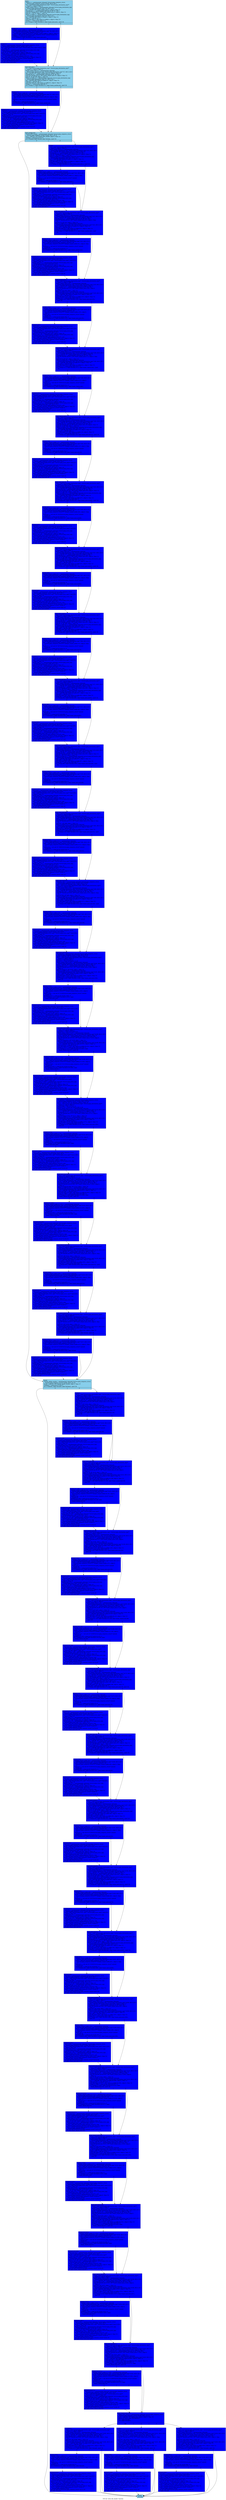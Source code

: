 digraph "CFG for 'write_file_header' function" {
	label="CFG for 'write_file_header' function";

	Node0x5aa7c10 [shape=record, style = filled, fillcolor = skyblue, label="{entry:\l  %dest1.i.i = getelementptr inbounds %struct.jpeg_compress_struct,\l... %struct.jpeg_compress_struct* %cinfo, i64 0, i32 5\l  %0 = load %struct.jpeg_destination_mgr*, %struct.jpeg_destination_mgr**\l... %dest1.i.i, align 8, !tbaa !3\l  %next_output_byte.i.i = getelementptr inbounds %struct.jpeg_destination_mgr,\l... %struct.jpeg_destination_mgr* %0, i64 0, i32 0\l  %1 = load i8*, i8** %next_output_byte.i.i, align 8, !tbaa !11\l  %incdec.ptr.i.i = getelementptr inbounds i8, i8* %1, i64 1\l  store i8* %incdec.ptr.i.i, i8** %next_output_byte.i.i, align 8, !tbaa !11\l  store i8 -1, i8* %1, align 1, !tbaa !14\l  %free_in_buffer.i.i = getelementptr inbounds %struct.jpeg_destination_mgr,\l... %struct.jpeg_destination_mgr* %0, i64 0, i32 1\l  %2 = load i64, i64* %free_in_buffer.i.i, align 8, !tbaa !15\l  %dec.i.i = add i64 %2, -1\l  store i64 %dec.i.i, i64* %free_in_buffer.i.i, align 8, !tbaa !15\l  %cmp.i.i = icmp eq i64 %dec.i.i, 0\l  br i1 %cmp.i.i, label %if.then.i.i, label %emit_byte.exit.i, !prof !16\l|{<s0>T|<s1>F}}"];
	Node0x5aa7c10:s0 -> Node0x5ab0b90;
	Node0x5aa7c10:s1 -> Node0x5ab0c70;
	Node0x5ab0b90 [shape=record, style = filled, fillcolor = blue, label="{if.then.i.i:                                      \l  %empty_output_buffer.i.i = getelementptr inbounds\l... %struct.jpeg_destination_mgr, %struct.jpeg_destination_mgr* %0, i64 0, i32 3\l  %3 = load i32 (%struct.jpeg_compress_struct*)*, i32\l... (%struct.jpeg_compress_struct*)** %empty_output_buffer.i.i, align 8, !tbaa !17\l  %call.i.i = tail call i32 %3(%struct.jpeg_compress_struct* nonnull %cinfo) #1\l  %tobool.i.i = icmp eq i32 %call.i.i, 0\l  br i1 %tobool.i.i, label %if.then3.i.i, label %emit_byte.exit.i\l|{<s0>T|<s1>F}}"];
	Node0x5ab0b90:s0 -> Node0x5aa7b10;
	Node0x5ab0b90:s1 -> Node0x5ab0c70;
	Node0x5aa7b10 [shape=record, style = filled, fillcolor = blue, label="{if.then3.i.i:                                     \l  %err.i.i = getelementptr inbounds %struct.jpeg_compress_struct,\l... %struct.jpeg_compress_struct* %cinfo, i64 0, i32 0\l  %4 = load %struct.jpeg_error_mgr*, %struct.jpeg_error_mgr** %err.i.i, align\l... 8, !tbaa !18\l  %msg_code.i.i = getelementptr inbounds %struct.jpeg_error_mgr,\l... %struct.jpeg_error_mgr* %4, i64 0, i32 5\l  store i32 22, i32* %msg_code.i.i, align 8, !tbaa !19\l  %error_exit.i.i = getelementptr inbounds %struct.jpeg_error_mgr,\l... %struct.jpeg_error_mgr* %4, i64 0, i32 0\l  %5 = load void (%struct.jpeg_common_struct*)*, void\l... (%struct.jpeg_common_struct*)** %error_exit.i.i, align 8, !tbaa !21\l  %6 = bitcast %struct.jpeg_compress_struct* %cinfo to\l... %struct.jpeg_common_struct*\l  tail call void %5(%struct.jpeg_common_struct* %6) #1\l  br label %emit_byte.exit.i\l}"];
	Node0x5aa7b10 -> Node0x5ab0c70;
	Node0x5ab0c70 [shape=record, style = filled, fillcolor = skyblue, label="{emit_byte.exit.i:                                 \l  %7 = load %struct.jpeg_destination_mgr*, %struct.jpeg_destination_mgr**\l... %dest1.i.i, align 8, !tbaa !3\l  %next_output_byte.i3.i = getelementptr inbounds\l... %struct.jpeg_destination_mgr, %struct.jpeg_destination_mgr* %7, i64 0, i32 0\l  %8 = load i8*, i8** %next_output_byte.i3.i, align 8, !tbaa !11\l  %incdec.ptr.i4.i = getelementptr inbounds i8, i8* %8, i64 1\l  store i8* %incdec.ptr.i4.i, i8** %next_output_byte.i3.i, align 8, !tbaa !11\l  store i8 -40, i8* %8, align 1, !tbaa !14\l  %free_in_buffer.i5.i = getelementptr inbounds %struct.jpeg_destination_mgr,\l... %struct.jpeg_destination_mgr* %7, i64 0, i32 1\l  %9 = load i64, i64* %free_in_buffer.i5.i, align 8, !tbaa !15\l  %dec.i6.i = add i64 %9, -1\l  store i64 %dec.i6.i, i64* %free_in_buffer.i5.i, align 8, !tbaa !15\l  %cmp.i7.i = icmp eq i64 %dec.i6.i, 0\l  br i1 %cmp.i7.i, label %if.then.i11.i, label %emit_marker.exit, !prof !16\l|{<s0>T|<s1>F}}"];
	Node0x5ab0c70:s0 -> Node0x5ab17b0;
	Node0x5ab0c70:s1 -> Node0x5ab23c0;
	Node0x5ab17b0 [shape=record, style = filled, fillcolor = blue, label="{if.then.i11.i:                                    \l  %empty_output_buffer.i8.i = getelementptr inbounds\l... %struct.jpeg_destination_mgr, %struct.jpeg_destination_mgr* %7, i64 0, i32 3\l  %10 = load i32 (%struct.jpeg_compress_struct*)*, i32\l... (%struct.jpeg_compress_struct*)** %empty_output_buffer.i8.i, align 8, !tbaa\l... !17\l  %call.i9.i = tail call i32 %10(%struct.jpeg_compress_struct* nonnull %cinfo)\l... #1\l  %tobool.i10.i = icmp eq i32 %call.i9.i, 0\l  br i1 %tobool.i10.i, label %if.then3.i15.i, label %emit_marker.exit\l|{<s0>T|<s1>F}}"];
	Node0x5ab17b0:s0 -> Node0x5ab2930;
	Node0x5ab17b0:s1 -> Node0x5ab23c0;
	Node0x5ab2930 [shape=record, style = filled, fillcolor = blue, label="{if.then3.i15.i:                                   \l  %err.i12.i = getelementptr inbounds %struct.jpeg_compress_struct,\l... %struct.jpeg_compress_struct* %cinfo, i64 0, i32 0\l  %11 = load %struct.jpeg_error_mgr*, %struct.jpeg_error_mgr** %err.i12.i,\l... align 8, !tbaa !18\l  %msg_code.i13.i = getelementptr inbounds %struct.jpeg_error_mgr,\l... %struct.jpeg_error_mgr* %11, i64 0, i32 5\l  store i32 22, i32* %msg_code.i13.i, align 8, !tbaa !19\l  %error_exit.i14.i = getelementptr inbounds %struct.jpeg_error_mgr,\l... %struct.jpeg_error_mgr* %11, i64 0, i32 0\l  %12 = load void (%struct.jpeg_common_struct*)*, void\l... (%struct.jpeg_common_struct*)** %error_exit.i14.i, align 8, !tbaa !21\l  %13 = bitcast %struct.jpeg_compress_struct* %cinfo to\l... %struct.jpeg_common_struct*\l  tail call void %12(%struct.jpeg_common_struct* %13) #1\l  br label %emit_marker.exit\l}"];
	Node0x5ab2930 -> Node0x5ab23c0;
	Node0x5ab23c0 [shape=record, style = filled, fillcolor = skyblue, label="{emit_marker.exit:                                 \l  %write_JFIF_header = getelementptr inbounds %struct.jpeg_compress_struct,\l... %struct.jpeg_compress_struct* %cinfo, i64 0, i32 31\l  %14 = load i32, i32* %write_JFIF_header, align 8, !tbaa !22\l  %tobool = icmp eq i32 %14, 0\l  br i1 %tobool, label %if.end, label %if.then, !prof !23\l|{<s0>T|<s1>F}}"];
	Node0x5ab23c0:s0 -> Node0x5ab3290;
	Node0x5ab23c0:s1 -> Node0x5ab3360;
	Node0x5ab3360 [shape=record, style = filled, fillcolor = blue, label="{if.then:                                          \l  %15 = load %struct.jpeg_destination_mgr*, %struct.jpeg_destination_mgr**\l... %dest1.i.i, align 8, !tbaa !3\l  %next_output_byte.i.i.i = getelementptr inbounds\l... %struct.jpeg_destination_mgr, %struct.jpeg_destination_mgr* %15, i64 0, i32 0\l  %16 = load i8*, i8** %next_output_byte.i.i.i, align 8, !tbaa !11\l  %incdec.ptr.i.i.i = getelementptr inbounds i8, i8* %16, i64 1\l  store i8* %incdec.ptr.i.i.i, i8** %next_output_byte.i.i.i, align 8, !tbaa !11\l  store i8 -1, i8* %16, align 1, !tbaa !14\l  %free_in_buffer.i.i.i = getelementptr inbounds %struct.jpeg_destination_mgr,\l... %struct.jpeg_destination_mgr* %15, i64 0, i32 1\l  %17 = load i64, i64* %free_in_buffer.i.i.i, align 8, !tbaa !15\l  %dec.i.i.i = add i64 %17, -1\l  store i64 %dec.i.i.i, i64* %free_in_buffer.i.i.i, align 8, !tbaa !15\l  %cmp.i.i.i = icmp eq i64 %dec.i.i.i, 0\l  br i1 %cmp.i.i.i, label %if.then.i.i.i, label %emit_byte.exit.i.i, !prof !16\l|{<s0>T|<s1>F}}"];
	Node0x5ab3360:s0 -> Node0x5ab3c10;
	Node0x5ab3360:s1 -> Node0x5ab3d20;
	Node0x5ab3c10 [shape=record, style = filled, fillcolor = blue, label="{if.then.i.i.i:                                    \l  %empty_output_buffer.i.i.i = getelementptr inbounds\l... %struct.jpeg_destination_mgr, %struct.jpeg_destination_mgr* %15, i64 0, i32 3\l  %18 = load i32 (%struct.jpeg_compress_struct*)*, i32\l... (%struct.jpeg_compress_struct*)** %empty_output_buffer.i.i.i, align 8, !tbaa\l... !17\l  %call.i.i.i = tail call i32 %18(%struct.jpeg_compress_struct* nonnull\l... %cinfo) #1\l  %tobool.i.i.i = icmp eq i32 %call.i.i.i, 0\l  br i1 %tobool.i.i.i, label %if.then3.i.i.i, label %emit_byte.exit.i.i\l|{<s0>T|<s1>F}}"];
	Node0x5ab3c10:s0 -> Node0x5ab4160;
	Node0x5ab3c10:s1 -> Node0x5ab3d20;
	Node0x5ab4160 [shape=record, style = filled, fillcolor = blue, label="{if.then3.i.i.i:                                   \l  %err.i.i.i = getelementptr inbounds %struct.jpeg_compress_struct,\l... %struct.jpeg_compress_struct* %cinfo, i64 0, i32 0\l  %19 = load %struct.jpeg_error_mgr*, %struct.jpeg_error_mgr** %err.i.i.i,\l... align 8, !tbaa !18\l  %msg_code.i.i.i = getelementptr inbounds %struct.jpeg_error_mgr,\l... %struct.jpeg_error_mgr* %19, i64 0, i32 5\l  store i32 22, i32* %msg_code.i.i.i, align 8, !tbaa !19\l  %error_exit.i.i.i = getelementptr inbounds %struct.jpeg_error_mgr,\l... %struct.jpeg_error_mgr* %19, i64 0, i32 0\l  %20 = load void (%struct.jpeg_common_struct*)*, void\l... (%struct.jpeg_common_struct*)** %error_exit.i.i.i, align 8, !tbaa !21\l  %21 = bitcast %struct.jpeg_compress_struct* %cinfo to\l... %struct.jpeg_common_struct*\l  tail call void %20(%struct.jpeg_common_struct* %21) #1\l  br label %emit_byte.exit.i.i\l}"];
	Node0x5ab4160 -> Node0x5ab3d20;
	Node0x5ab3d20 [shape=record, style = filled, fillcolor = blue, label="{emit_byte.exit.i.i:                               \l  %22 = load %struct.jpeg_destination_mgr*, %struct.jpeg_destination_mgr**\l... %dest1.i.i, align 8, !tbaa !3\l  %next_output_byte.i3.i.i = getelementptr inbounds\l... %struct.jpeg_destination_mgr, %struct.jpeg_destination_mgr* %22, i64 0, i32 0\l  %23 = load i8*, i8** %next_output_byte.i3.i.i, align 8, !tbaa !11\l  %incdec.ptr.i4.i.i = getelementptr inbounds i8, i8* %23, i64 1\l  store i8* %incdec.ptr.i4.i.i, i8** %next_output_byte.i3.i.i, align 8, !tbaa\l... !11\l  store i8 -32, i8* %23, align 1, !tbaa !14\l  %free_in_buffer.i5.i.i = getelementptr inbounds\l... %struct.jpeg_destination_mgr, %struct.jpeg_destination_mgr* %22, i64 0, i32 1\l  %24 = load i64, i64* %free_in_buffer.i5.i.i, align 8, !tbaa !15\l  %dec.i6.i.i = add i64 %24, -1\l  store i64 %dec.i6.i.i, i64* %free_in_buffer.i5.i.i, align 8, !tbaa !15\l  %cmp.i7.i.i = icmp eq i64 %dec.i6.i.i, 0\l  br i1 %cmp.i7.i.i, label %if.then.i11.i.i, label %emit_marker.exit.i, !prof\l... !16\l|{<s0>T|<s1>F}}"];
	Node0x5ab3d20:s0 -> Node0x5aad200;
	Node0x5ab3d20:s1 -> Node0x5aad310;
	Node0x5aad200 [shape=record, style = filled, fillcolor = blue, label="{if.then.i11.i.i:                                  \l  %empty_output_buffer.i8.i.i = getelementptr inbounds\l... %struct.jpeg_destination_mgr, %struct.jpeg_destination_mgr* %22, i64 0, i32 3\l  %25 = load i32 (%struct.jpeg_compress_struct*)*, i32\l... (%struct.jpeg_compress_struct*)** %empty_output_buffer.i8.i.i, align 8, !tbaa\l... !17\l  %call.i9.i.i = tail call i32 %25(%struct.jpeg_compress_struct* nonnull\l... %cinfo) #1\l  %tobool.i10.i.i = icmp eq i32 %call.i9.i.i, 0\l  br i1 %tobool.i10.i.i, label %if.then3.i15.i.i, label %emit_marker.exit.i\l|{<s0>T|<s1>F}}"];
	Node0x5aad200:s0 -> Node0x5aad710;
	Node0x5aad200:s1 -> Node0x5aad310;
	Node0x5aad710 [shape=record, style = filled, fillcolor = blue, label="{if.then3.i15.i.i:                                 \l  %err.i12.i.i = getelementptr inbounds %struct.jpeg_compress_struct,\l... %struct.jpeg_compress_struct* %cinfo, i64 0, i32 0\l  %26 = load %struct.jpeg_error_mgr*, %struct.jpeg_error_mgr** %err.i12.i.i,\l... align 8, !tbaa !18\l  %msg_code.i13.i.i = getelementptr inbounds %struct.jpeg_error_mgr,\l... %struct.jpeg_error_mgr* %26, i64 0, i32 5\l  store i32 22, i32* %msg_code.i13.i.i, align 8, !tbaa !19\l  %error_exit.i14.i.i = getelementptr inbounds %struct.jpeg_error_mgr,\l... %struct.jpeg_error_mgr* %26, i64 0, i32 0\l  %27 = load void (%struct.jpeg_common_struct*)*, void\l... (%struct.jpeg_common_struct*)** %error_exit.i14.i.i, align 8, !tbaa !21\l  %28 = bitcast %struct.jpeg_compress_struct* %cinfo to\l... %struct.jpeg_common_struct*\l  tail call void %27(%struct.jpeg_common_struct* %28) #1\l  br label %emit_marker.exit.i\l}"];
	Node0x5aad710 -> Node0x5aad310;
	Node0x5aad310 [shape=record, style = filled, fillcolor = blue, label="{emit_marker.exit.i:                               \l  %29 = load %struct.jpeg_destination_mgr*, %struct.jpeg_destination_mgr**\l... %dest1.i.i, align 8, !tbaa !3\l  %next_output_byte.i.i20.i = getelementptr inbounds\l... %struct.jpeg_destination_mgr, %struct.jpeg_destination_mgr* %29, i64 0, i32 0\l  %30 = load i8*, i8** %next_output_byte.i.i20.i, align 8, !tbaa !11\l  %incdec.ptr.i.i21.i = getelementptr inbounds i8, i8* %30, i64 1\l  store i8* %incdec.ptr.i.i21.i, i8** %next_output_byte.i.i20.i, align 8,\l... !tbaa !11\l  store i8 0, i8* %30, align 1, !tbaa !14\l  %free_in_buffer.i.i22.i = getelementptr inbounds\l... %struct.jpeg_destination_mgr, %struct.jpeg_destination_mgr* %29, i64 0, i32 1\l  %31 = load i64, i64* %free_in_buffer.i.i22.i, align 8, !tbaa !15\l  %dec.i.i23.i = add i64 %31, -1\l  store i64 %dec.i.i23.i, i64* %free_in_buffer.i.i22.i, align 8, !tbaa !15\l  %cmp.i.i24.i = icmp eq i64 %dec.i.i23.i, 0\l  br i1 %cmp.i.i24.i, label %if.then.i.i28.i, label %emit_byte.exit.i33.i,\l... !prof !16\l|{<s0>T|<s1>F}}"];
	Node0x5aad310:s0 -> Node0x5aae3e0;
	Node0x5aad310:s1 -> Node0x5ab9060;
	Node0x5aae3e0 [shape=record, style = filled, fillcolor = blue, label="{if.then.i.i28.i:                                  \l  %empty_output_buffer.i.i25.i = getelementptr inbounds\l... %struct.jpeg_destination_mgr, %struct.jpeg_destination_mgr* %29, i64 0, i32 3\l  %32 = load i32 (%struct.jpeg_compress_struct*)*, i32\l... (%struct.jpeg_compress_struct*)** %empty_output_buffer.i.i25.i, align 8,\l... !tbaa !17\l  %call.i.i26.i = tail call i32 %32(%struct.jpeg_compress_struct* nonnull\l... %cinfo) #1\l  %tobool.i.i27.i = icmp eq i32 %call.i.i26.i, 0\l  br i1 %tobool.i.i27.i, label %if.then3.i.i32.i, label %emit_byte.exit.i33.i\l|{<s0>T|<s1>F}}"];
	Node0x5aae3e0:s0 -> Node0x5ab9570;
	Node0x5aae3e0:s1 -> Node0x5ab9060;
	Node0x5ab9570 [shape=record, style = filled, fillcolor = blue, label="{if.then3.i.i32.i:                                 \l  %err.i.i29.i = getelementptr inbounds %struct.jpeg_compress_struct,\l... %struct.jpeg_compress_struct* %cinfo, i64 0, i32 0\l  %33 = load %struct.jpeg_error_mgr*, %struct.jpeg_error_mgr** %err.i.i29.i,\l... align 8, !tbaa !18\l  %msg_code.i.i30.i = getelementptr inbounds %struct.jpeg_error_mgr,\l... %struct.jpeg_error_mgr* %33, i64 0, i32 5\l  store i32 22, i32* %msg_code.i.i30.i, align 8, !tbaa !19\l  %error_exit.i.i31.i = getelementptr inbounds %struct.jpeg_error_mgr,\l... %struct.jpeg_error_mgr* %33, i64 0, i32 0\l  %34 = load void (%struct.jpeg_common_struct*)*, void\l... (%struct.jpeg_common_struct*)** %error_exit.i.i31.i, align 8, !tbaa !21\l  %35 = bitcast %struct.jpeg_compress_struct* %cinfo to\l... %struct.jpeg_common_struct*\l  tail call void %34(%struct.jpeg_common_struct* %35) #1\l  br label %emit_byte.exit.i33.i\l}"];
	Node0x5ab9570 -> Node0x5ab9060;
	Node0x5ab9060 [shape=record, style = filled, fillcolor = blue, label="{emit_byte.exit.i33.i:                             \l  %36 = load %struct.jpeg_destination_mgr*, %struct.jpeg_destination_mgr**\l... %dest1.i.i, align 8, !tbaa !3\l  %next_output_byte.i7.i.i = getelementptr inbounds\l... %struct.jpeg_destination_mgr, %struct.jpeg_destination_mgr* %36, i64 0, i32 0\l  %37 = load i8*, i8** %next_output_byte.i7.i.i, align 8, !tbaa !11\l  %incdec.ptr.i8.i.i = getelementptr inbounds i8, i8* %37, i64 1\l  store i8* %incdec.ptr.i8.i.i, i8** %next_output_byte.i7.i.i, align 8, !tbaa\l... !11\l  store i8 16, i8* %37, align 1, !tbaa !14\l  %free_in_buffer.i9.i.i = getelementptr inbounds\l... %struct.jpeg_destination_mgr, %struct.jpeg_destination_mgr* %36, i64 0, i32 1\l  %38 = load i64, i64* %free_in_buffer.i9.i.i, align 8, !tbaa !15\l  %dec.i10.i.i = add i64 %38, -1\l  store i64 %dec.i10.i.i, i64* %free_in_buffer.i9.i.i, align 8, !tbaa !15\l  %cmp.i11.i.i = icmp eq i64 %dec.i10.i.i, 0\l  br i1 %cmp.i11.i.i, label %if.then.i15.i.i, label %emit_2bytes.exit.i, !prof\l... !16\l|{<s0>T|<s1>F}}"];
	Node0x5ab9060:s0 -> Node0x5aae6a0;
	Node0x5ab9060:s1 -> Node0x5aae7b0;
	Node0x5aae6a0 [shape=record, style = filled, fillcolor = blue, label="{if.then.i15.i.i:                                  \l  %empty_output_buffer.i12.i.i = getelementptr inbounds\l... %struct.jpeg_destination_mgr, %struct.jpeg_destination_mgr* %36, i64 0, i32 3\l  %39 = load i32 (%struct.jpeg_compress_struct*)*, i32\l... (%struct.jpeg_compress_struct*)** %empty_output_buffer.i12.i.i, align 8,\l... !tbaa !17\l  %call.i13.i.i = tail call i32 %39(%struct.jpeg_compress_struct* nonnull\l... %cinfo) #1\l  %tobool.i14.i.i = icmp eq i32 %call.i13.i.i, 0\l  br i1 %tobool.i14.i.i, label %if.then3.i19.i.i, label %emit_2bytes.exit.i\l|{<s0>T|<s1>F}}"];
	Node0x5aae6a0:s0 -> Node0x5aaebb0;
	Node0x5aae6a0:s1 -> Node0x5aae7b0;
	Node0x5aaebb0 [shape=record, style = filled, fillcolor = blue, label="{if.then3.i19.i.i:                                 \l  %err.i16.i.i = getelementptr inbounds %struct.jpeg_compress_struct,\l... %struct.jpeg_compress_struct* %cinfo, i64 0, i32 0\l  %40 = load %struct.jpeg_error_mgr*, %struct.jpeg_error_mgr** %err.i16.i.i,\l... align 8, !tbaa !18\l  %msg_code.i17.i.i = getelementptr inbounds %struct.jpeg_error_mgr,\l... %struct.jpeg_error_mgr* %40, i64 0, i32 5\l  store i32 22, i32* %msg_code.i17.i.i, align 8, !tbaa !19\l  %error_exit.i18.i.i = getelementptr inbounds %struct.jpeg_error_mgr,\l... %struct.jpeg_error_mgr* %40, i64 0, i32 0\l  %41 = load void (%struct.jpeg_common_struct*)*, void\l... (%struct.jpeg_common_struct*)** %error_exit.i18.i.i, align 8, !tbaa !21\l  %42 = bitcast %struct.jpeg_compress_struct* %cinfo to\l... %struct.jpeg_common_struct*\l  tail call void %41(%struct.jpeg_common_struct* %42) #1\l  br label %emit_2bytes.exit.i\l}"];
	Node0x5aaebb0 -> Node0x5aae7b0;
	Node0x5aae7b0 [shape=record, style = filled, fillcolor = blue, label="{emit_2bytes.exit.i:                               \l  %43 = load %struct.jpeg_destination_mgr*, %struct.jpeg_destination_mgr**\l... %dest1.i.i, align 8, !tbaa !3\l  %next_output_byte.i.i8 = getelementptr inbounds\l... %struct.jpeg_destination_mgr, %struct.jpeg_destination_mgr* %43, i64 0, i32 0\l  %44 = load i8*, i8** %next_output_byte.i.i8, align 8, !tbaa !11\l  %incdec.ptr.i.i9 = getelementptr inbounds i8, i8* %44, i64 1\l  store i8* %incdec.ptr.i.i9, i8** %next_output_byte.i.i8, align 8, !tbaa !11\l  store i8 74, i8* %44, align 1, !tbaa !14\l  %free_in_buffer.i.i10 = getelementptr inbounds %struct.jpeg_destination_mgr,\l... %struct.jpeg_destination_mgr* %43, i64 0, i32 1\l  %45 = load i64, i64* %free_in_buffer.i.i10, align 8, !tbaa !15\l  %dec.i.i11 = add i64 %45, -1\l  store i64 %dec.i.i11, i64* %free_in_buffer.i.i10, align 8, !tbaa !15\l  %cmp.i.i12 = icmp eq i64 %dec.i.i11, 0\l  br i1 %cmp.i.i12, label %if.then.i.i16, label %emit_byte.exit.i21, !prof !16\l|{<s0>T|<s1>F}}"];
	Node0x5aae7b0:s0 -> Node0x5abc420;
	Node0x5aae7b0:s1 -> Node0x5aac700;
	Node0x5abc420 [shape=record, style = filled, fillcolor = blue, label="{if.then.i.i16:                                    \l  %empty_output_buffer.i.i13 = getelementptr inbounds\l... %struct.jpeg_destination_mgr, %struct.jpeg_destination_mgr* %43, i64 0, i32 3\l  %46 = load i32 (%struct.jpeg_compress_struct*)*, i32\l... (%struct.jpeg_compress_struct*)** %empty_output_buffer.i.i13, align 8, !tbaa\l... !17\l  %call.i.i14 = tail call i32 %46(%struct.jpeg_compress_struct* nonnull\l... %cinfo) #1\l  %tobool.i.i15 = icmp eq i32 %call.i.i14, 0\l  br i1 %tobool.i.i15, label %if.then3.i.i20, label %emit_byte.exit.i21\l|{<s0>T|<s1>F}}"];
	Node0x5abc420:s0 -> Node0x5aacab0;
	Node0x5abc420:s1 -> Node0x5aac700;
	Node0x5aacab0 [shape=record, style = filled, fillcolor = blue, label="{if.then3.i.i20:                                   \l  %err.i.i17 = getelementptr inbounds %struct.jpeg_compress_struct,\l... %struct.jpeg_compress_struct* %cinfo, i64 0, i32 0\l  %47 = load %struct.jpeg_error_mgr*, %struct.jpeg_error_mgr** %err.i.i17,\l... align 8, !tbaa !18\l  %msg_code.i.i18 = getelementptr inbounds %struct.jpeg_error_mgr,\l... %struct.jpeg_error_mgr* %47, i64 0, i32 5\l  store i32 22, i32* %msg_code.i.i18, align 8, !tbaa !19\l  %error_exit.i.i19 = getelementptr inbounds %struct.jpeg_error_mgr,\l... %struct.jpeg_error_mgr* %47, i64 0, i32 0\l  %48 = load void (%struct.jpeg_common_struct*)*, void\l... (%struct.jpeg_common_struct*)** %error_exit.i.i19, align 8, !tbaa !21\l  %49 = bitcast %struct.jpeg_compress_struct* %cinfo to\l... %struct.jpeg_common_struct*\l  tail call void %48(%struct.jpeg_common_struct* %49) #1\l  br label %emit_byte.exit.i21\l}"];
	Node0x5aacab0 -> Node0x5aac700;
	Node0x5aac700 [shape=record, style = filled, fillcolor = blue, label="{emit_byte.exit.i21:                               \l  %50 = load %struct.jpeg_destination_mgr*, %struct.jpeg_destination_mgr**\l... %dest1.i.i, align 8, !tbaa !3\l  %next_output_byte.i35.i = getelementptr inbounds\l... %struct.jpeg_destination_mgr, %struct.jpeg_destination_mgr* %50, i64 0, i32 0\l  %51 = load i8*, i8** %next_output_byte.i35.i, align 8, !tbaa !11\l  %incdec.ptr.i36.i = getelementptr inbounds i8, i8* %51, i64 1\l  store i8* %incdec.ptr.i36.i, i8** %next_output_byte.i35.i, align 8, !tbaa !11\l  store i8 70, i8* %51, align 1, !tbaa !14\l  %free_in_buffer.i37.i = getelementptr inbounds %struct.jpeg_destination_mgr,\l... %struct.jpeg_destination_mgr* %50, i64 0, i32 1\l  %52 = load i64, i64* %free_in_buffer.i37.i, align 8, !tbaa !15\l  %dec.i38.i = add i64 %52, -1\l  store i64 %dec.i38.i, i64* %free_in_buffer.i37.i, align 8, !tbaa !15\l  %cmp.i39.i = icmp eq i64 %dec.i38.i, 0\l  br i1 %cmp.i39.i, label %if.then.i43.i, label %emit_byte.exit48.i, !prof !16\l|{<s0>T|<s1>F}}"];
	Node0x5aac700:s0 -> Node0x5abe000;
	Node0x5aac700:s1 -> Node0x5abe110;
	Node0x5abe000 [shape=record, style = filled, fillcolor = blue, label="{if.then.i43.i:                                    \l  %empty_output_buffer.i40.i = getelementptr inbounds\l... %struct.jpeg_destination_mgr, %struct.jpeg_destination_mgr* %50, i64 0, i32 3\l  %53 = load i32 (%struct.jpeg_compress_struct*)*, i32\l... (%struct.jpeg_compress_struct*)** %empty_output_buffer.i40.i, align 8, !tbaa\l... !17\l  %call.i41.i = tail call i32 %53(%struct.jpeg_compress_struct* nonnull\l... %cinfo) #1\l  %tobool.i42.i = icmp eq i32 %call.i41.i, 0\l  br i1 %tobool.i42.i, label %if.then3.i47.i, label %emit_byte.exit48.i\l|{<s0>T|<s1>F}}"];
	Node0x5abe000:s0 -> Node0x5abe4d0;
	Node0x5abe000:s1 -> Node0x5abe110;
	Node0x5abe4d0 [shape=record, style = filled, fillcolor = blue, label="{if.then3.i47.i:                                   \l  %err.i44.i = getelementptr inbounds %struct.jpeg_compress_struct,\l... %struct.jpeg_compress_struct* %cinfo, i64 0, i32 0\l  %54 = load %struct.jpeg_error_mgr*, %struct.jpeg_error_mgr** %err.i44.i,\l... align 8, !tbaa !18\l  %msg_code.i45.i = getelementptr inbounds %struct.jpeg_error_mgr,\l... %struct.jpeg_error_mgr* %54, i64 0, i32 5\l  store i32 22, i32* %msg_code.i45.i, align 8, !tbaa !19\l  %error_exit.i46.i = getelementptr inbounds %struct.jpeg_error_mgr,\l... %struct.jpeg_error_mgr* %54, i64 0, i32 0\l  %55 = load void (%struct.jpeg_common_struct*)*, void\l... (%struct.jpeg_common_struct*)** %error_exit.i46.i, align 8, !tbaa !21\l  %56 = bitcast %struct.jpeg_compress_struct* %cinfo to\l... %struct.jpeg_common_struct*\l  tail call void %55(%struct.jpeg_common_struct* %56) #1\l  br label %emit_byte.exit48.i\l}"];
	Node0x5abe4d0 -> Node0x5abe110;
	Node0x5abe110 [shape=record, style = filled, fillcolor = blue, label="{emit_byte.exit48.i:                               \l  %57 = load %struct.jpeg_destination_mgr*, %struct.jpeg_destination_mgr**\l... %dest1.i.i, align 8, !tbaa !3\l  %next_output_byte.i50.i = getelementptr inbounds\l... %struct.jpeg_destination_mgr, %struct.jpeg_destination_mgr* %57, i64 0, i32 0\l  %58 = load i8*, i8** %next_output_byte.i50.i, align 8, !tbaa !11\l  %incdec.ptr.i51.i = getelementptr inbounds i8, i8* %58, i64 1\l  store i8* %incdec.ptr.i51.i, i8** %next_output_byte.i50.i, align 8, !tbaa !11\l  store i8 73, i8* %58, align 1, !tbaa !14\l  %free_in_buffer.i52.i = getelementptr inbounds %struct.jpeg_destination_mgr,\l... %struct.jpeg_destination_mgr* %57, i64 0, i32 1\l  %59 = load i64, i64* %free_in_buffer.i52.i, align 8, !tbaa !15\l  %dec.i53.i = add i64 %59, -1\l  store i64 %dec.i53.i, i64* %free_in_buffer.i52.i, align 8, !tbaa !15\l  %cmp.i54.i = icmp eq i64 %dec.i53.i, 0\l  br i1 %cmp.i54.i, label %if.then.i58.i, label %emit_byte.exit63.i, !prof !16\l|{<s0>T|<s1>F}}"];
	Node0x5abe110:s0 -> Node0x5abf1c0;
	Node0x5abe110:s1 -> Node0x5abf2d0;
	Node0x5abf1c0 [shape=record, style = filled, fillcolor = blue, label="{if.then.i58.i:                                    \l  %empty_output_buffer.i55.i = getelementptr inbounds\l... %struct.jpeg_destination_mgr, %struct.jpeg_destination_mgr* %57, i64 0, i32 3\l  %60 = load i32 (%struct.jpeg_compress_struct*)*, i32\l... (%struct.jpeg_compress_struct*)** %empty_output_buffer.i55.i, align 8, !tbaa\l... !17\l  %call.i56.i = tail call i32 %60(%struct.jpeg_compress_struct* nonnull\l... %cinfo) #1\l  %tobool.i57.i = icmp eq i32 %call.i56.i, 0\l  br i1 %tobool.i57.i, label %if.then3.i62.i, label %emit_byte.exit63.i\l|{<s0>T|<s1>F}}"];
	Node0x5abf1c0:s0 -> Node0x5abf6a0;
	Node0x5abf1c0:s1 -> Node0x5abf2d0;
	Node0x5abf6a0 [shape=record, style = filled, fillcolor = blue, label="{if.then3.i62.i:                                   \l  %err.i59.i = getelementptr inbounds %struct.jpeg_compress_struct,\l... %struct.jpeg_compress_struct* %cinfo, i64 0, i32 0\l  %61 = load %struct.jpeg_error_mgr*, %struct.jpeg_error_mgr** %err.i59.i,\l... align 8, !tbaa !18\l  %msg_code.i60.i = getelementptr inbounds %struct.jpeg_error_mgr,\l... %struct.jpeg_error_mgr* %61, i64 0, i32 5\l  store i32 22, i32* %msg_code.i60.i, align 8, !tbaa !19\l  %error_exit.i61.i = getelementptr inbounds %struct.jpeg_error_mgr,\l... %struct.jpeg_error_mgr* %61, i64 0, i32 0\l  %62 = load void (%struct.jpeg_common_struct*)*, void\l... (%struct.jpeg_common_struct*)** %error_exit.i61.i, align 8, !tbaa !21\l  %63 = bitcast %struct.jpeg_compress_struct* %cinfo to\l... %struct.jpeg_common_struct*\l  tail call void %62(%struct.jpeg_common_struct* %63) #1\l  br label %emit_byte.exit63.i\l}"];
	Node0x5abf6a0 -> Node0x5abf2d0;
	Node0x5abf2d0 [shape=record, style = filled, fillcolor = blue, label="{emit_byte.exit63.i:                               \l  %64 = load %struct.jpeg_destination_mgr*, %struct.jpeg_destination_mgr**\l... %dest1.i.i, align 8, !tbaa !3\l  %next_output_byte.i65.i = getelementptr inbounds\l... %struct.jpeg_destination_mgr, %struct.jpeg_destination_mgr* %64, i64 0, i32 0\l  %65 = load i8*, i8** %next_output_byte.i65.i, align 8, !tbaa !11\l  %incdec.ptr.i66.i = getelementptr inbounds i8, i8* %65, i64 1\l  store i8* %incdec.ptr.i66.i, i8** %next_output_byte.i65.i, align 8, !tbaa !11\l  store i8 70, i8* %65, align 1, !tbaa !14\l  %free_in_buffer.i67.i = getelementptr inbounds %struct.jpeg_destination_mgr,\l... %struct.jpeg_destination_mgr* %64, i64 0, i32 1\l  %66 = load i64, i64* %free_in_buffer.i67.i, align 8, !tbaa !15\l  %dec.i68.i = add i64 %66, -1\l  store i64 %dec.i68.i, i64* %free_in_buffer.i67.i, align 8, !tbaa !15\l  %cmp.i69.i = icmp eq i64 %dec.i68.i, 0\l  br i1 %cmp.i69.i, label %if.then.i73.i, label %emit_byte.exit78.i, !prof !16\l|{<s0>T|<s1>F}}"];
	Node0x5abf2d0:s0 -> Node0x5ac0570;
	Node0x5abf2d0:s1 -> Node0x5ac0680;
	Node0x5ac0570 [shape=record, style = filled, fillcolor = blue, label="{if.then.i73.i:                                    \l  %empty_output_buffer.i70.i = getelementptr inbounds\l... %struct.jpeg_destination_mgr, %struct.jpeg_destination_mgr* %64, i64 0, i32 3\l  %67 = load i32 (%struct.jpeg_compress_struct*)*, i32\l... (%struct.jpeg_compress_struct*)** %empty_output_buffer.i70.i, align 8, !tbaa\l... !17\l  %call.i71.i = tail call i32 %67(%struct.jpeg_compress_struct* nonnull\l... %cinfo) #1\l  %tobool.i72.i = icmp eq i32 %call.i71.i, 0\l  br i1 %tobool.i72.i, label %if.then3.i77.i, label %emit_byte.exit78.i\l|{<s0>T|<s1>F}}"];
	Node0x5ac0570:s0 -> Node0x5ac0a30;
	Node0x5ac0570:s1 -> Node0x5ac0680;
	Node0x5ac0a30 [shape=record, style = filled, fillcolor = blue, label="{if.then3.i77.i:                                   \l  %err.i74.i = getelementptr inbounds %struct.jpeg_compress_struct,\l... %struct.jpeg_compress_struct* %cinfo, i64 0, i32 0\l  %68 = load %struct.jpeg_error_mgr*, %struct.jpeg_error_mgr** %err.i74.i,\l... align 8, !tbaa !18\l  %msg_code.i75.i = getelementptr inbounds %struct.jpeg_error_mgr,\l... %struct.jpeg_error_mgr* %68, i64 0, i32 5\l  store i32 22, i32* %msg_code.i75.i, align 8, !tbaa !19\l  %error_exit.i76.i = getelementptr inbounds %struct.jpeg_error_mgr,\l... %struct.jpeg_error_mgr* %68, i64 0, i32 0\l  %69 = load void (%struct.jpeg_common_struct*)*, void\l... (%struct.jpeg_common_struct*)** %error_exit.i76.i, align 8, !tbaa !21\l  %70 = bitcast %struct.jpeg_compress_struct* %cinfo to\l... %struct.jpeg_common_struct*\l  tail call void %69(%struct.jpeg_common_struct* %70) #1\l  br label %emit_byte.exit78.i\l}"];
	Node0x5ac0a30 -> Node0x5ac0680;
	Node0x5ac0680 [shape=record, style = filled, fillcolor = blue, label="{emit_byte.exit78.i:                               \l  %71 = load %struct.jpeg_destination_mgr*, %struct.jpeg_destination_mgr**\l... %dest1.i.i, align 8, !tbaa !3\l  %next_output_byte.i80.i = getelementptr inbounds\l... %struct.jpeg_destination_mgr, %struct.jpeg_destination_mgr* %71, i64 0, i32 0\l  %72 = load i8*, i8** %next_output_byte.i80.i, align 8, !tbaa !11\l  %incdec.ptr.i81.i = getelementptr inbounds i8, i8* %72, i64 1\l  store i8* %incdec.ptr.i81.i, i8** %next_output_byte.i80.i, align 8, !tbaa !11\l  store i8 0, i8* %72, align 1, !tbaa !14\l  %free_in_buffer.i82.i = getelementptr inbounds %struct.jpeg_destination_mgr,\l... %struct.jpeg_destination_mgr* %71, i64 0, i32 1\l  %73 = load i64, i64* %free_in_buffer.i82.i, align 8, !tbaa !15\l  %dec.i83.i = add i64 %73, -1\l  store i64 %dec.i83.i, i64* %free_in_buffer.i82.i, align 8, !tbaa !15\l  %cmp.i84.i = icmp eq i64 %dec.i83.i, 0\l  br i1 %cmp.i84.i, label %if.then.i88.i, label %emit_byte.exit93.i, !prof !16\l|{<s0>T|<s1>F}}"];
	Node0x5ac0680:s0 -> Node0x5ac16e0;
	Node0x5ac0680:s1 -> Node0x5ac17f0;
	Node0x5ac16e0 [shape=record, style = filled, fillcolor = blue, label="{if.then.i88.i:                                    \l  %empty_output_buffer.i85.i = getelementptr inbounds\l... %struct.jpeg_destination_mgr, %struct.jpeg_destination_mgr* %71, i64 0, i32 3\l  %74 = load i32 (%struct.jpeg_compress_struct*)*, i32\l... (%struct.jpeg_compress_struct*)** %empty_output_buffer.i85.i, align 8, !tbaa\l... !17\l  %call.i86.i = tail call i32 %74(%struct.jpeg_compress_struct* nonnull\l... %cinfo) #1\l  %tobool.i87.i = icmp eq i32 %call.i86.i, 0\l  br i1 %tobool.i87.i, label %if.then3.i92.i, label %emit_byte.exit93.i\l|{<s0>T|<s1>F}}"];
	Node0x5ac16e0:s0 -> Node0x5ac1bc0;
	Node0x5ac16e0:s1 -> Node0x5ac17f0;
	Node0x5ac1bc0 [shape=record, style = filled, fillcolor = blue, label="{if.then3.i92.i:                                   \l  %err.i89.i = getelementptr inbounds %struct.jpeg_compress_struct,\l... %struct.jpeg_compress_struct* %cinfo, i64 0, i32 0\l  %75 = load %struct.jpeg_error_mgr*, %struct.jpeg_error_mgr** %err.i89.i,\l... align 8, !tbaa !18\l  %msg_code.i90.i = getelementptr inbounds %struct.jpeg_error_mgr,\l... %struct.jpeg_error_mgr* %75, i64 0, i32 5\l  store i32 22, i32* %msg_code.i90.i, align 8, !tbaa !19\l  %error_exit.i91.i = getelementptr inbounds %struct.jpeg_error_mgr,\l... %struct.jpeg_error_mgr* %75, i64 0, i32 0\l  %76 = load void (%struct.jpeg_common_struct*)*, void\l... (%struct.jpeg_common_struct*)** %error_exit.i91.i, align 8, !tbaa !21\l  %77 = bitcast %struct.jpeg_compress_struct* %cinfo to\l... %struct.jpeg_common_struct*\l  tail call void %76(%struct.jpeg_common_struct* %77) #1\l  br label %emit_byte.exit93.i\l}"];
	Node0x5ac1bc0 -> Node0x5ac17f0;
	Node0x5ac17f0 [shape=record, style = filled, fillcolor = blue, label="{emit_byte.exit93.i:                               \l  %78 = load %struct.jpeg_destination_mgr*, %struct.jpeg_destination_mgr**\l... %dest1.i.i, align 8, !tbaa !3\l  %next_output_byte.i95.i = getelementptr inbounds\l... %struct.jpeg_destination_mgr, %struct.jpeg_destination_mgr* %78, i64 0, i32 0\l  %79 = load i8*, i8** %next_output_byte.i95.i, align 8, !tbaa !11\l  %incdec.ptr.i96.i = getelementptr inbounds i8, i8* %79, i64 1\l  store i8* %incdec.ptr.i96.i, i8** %next_output_byte.i95.i, align 8, !tbaa !11\l  store i8 1, i8* %79, align 1, !tbaa !14\l  %free_in_buffer.i97.i = getelementptr inbounds %struct.jpeg_destination_mgr,\l... %struct.jpeg_destination_mgr* %78, i64 0, i32 1\l  %80 = load i64, i64* %free_in_buffer.i97.i, align 8, !tbaa !15\l  %dec.i98.i = add i64 %80, -1\l  store i64 %dec.i98.i, i64* %free_in_buffer.i97.i, align 8, !tbaa !15\l  %cmp.i99.i = icmp eq i64 %dec.i98.i, 0\l  br i1 %cmp.i99.i, label %if.then.i103.i, label %emit_byte.exit108.i, !prof\l... !16\l|{<s0>T|<s1>F}}"];
	Node0x5ac17f0:s0 -> Node0x5ab4420;
	Node0x5ac17f0:s1 -> Node0x5ab4530;
	Node0x5ab4420 [shape=record, style = filled, fillcolor = blue, label="{if.then.i103.i:                                   \l  %empty_output_buffer.i100.i = getelementptr inbounds\l... %struct.jpeg_destination_mgr, %struct.jpeg_destination_mgr* %78, i64 0, i32 3\l  %81 = load i32 (%struct.jpeg_compress_struct*)*, i32\l... (%struct.jpeg_compress_struct*)** %empty_output_buffer.i100.i, align 8, !tbaa\l... !17\l  %call.i101.i = tail call i32 %81(%struct.jpeg_compress_struct* nonnull\l... %cinfo) #1\l  %tobool.i102.i = icmp eq i32 %call.i101.i, 0\l  br i1 %tobool.i102.i, label %if.then3.i107.i, label %emit_byte.exit108.i\l|{<s0>T|<s1>F}}"];
	Node0x5ab4420:s0 -> Node0x5ab4900;
	Node0x5ab4420:s1 -> Node0x5ab4530;
	Node0x5ab4900 [shape=record, style = filled, fillcolor = blue, label="{if.then3.i107.i:                                  \l  %err.i104.i = getelementptr inbounds %struct.jpeg_compress_struct,\l... %struct.jpeg_compress_struct* %cinfo, i64 0, i32 0\l  %82 = load %struct.jpeg_error_mgr*, %struct.jpeg_error_mgr** %err.i104.i,\l... align 8, !tbaa !18\l  %msg_code.i105.i = getelementptr inbounds %struct.jpeg_error_mgr,\l... %struct.jpeg_error_mgr* %82, i64 0, i32 5\l  store i32 22, i32* %msg_code.i105.i, align 8, !tbaa !19\l  %error_exit.i106.i = getelementptr inbounds %struct.jpeg_error_mgr,\l... %struct.jpeg_error_mgr* %82, i64 0, i32 0\l  %83 = load void (%struct.jpeg_common_struct*)*, void\l... (%struct.jpeg_common_struct*)** %error_exit.i106.i, align 8, !tbaa !21\l  %84 = bitcast %struct.jpeg_compress_struct* %cinfo to\l... %struct.jpeg_common_struct*\l  tail call void %83(%struct.jpeg_common_struct* %84) #1\l  br label %emit_byte.exit108.i\l}"];
	Node0x5ab4900 -> Node0x5ab4530;
	Node0x5ab4530 [shape=record, style = filled, fillcolor = blue, label="{emit_byte.exit108.i:                              \l  %85 = load %struct.jpeg_destination_mgr*, %struct.jpeg_destination_mgr**\l... %dest1.i.i, align 8, !tbaa !3\l  %next_output_byte.i110.i = getelementptr inbounds\l... %struct.jpeg_destination_mgr, %struct.jpeg_destination_mgr* %85, i64 0, i32 0\l  %86 = load i8*, i8** %next_output_byte.i110.i, align 8, !tbaa !11\l  %incdec.ptr.i111.i = getelementptr inbounds i8, i8* %86, i64 1\l  store i8* %incdec.ptr.i111.i, i8** %next_output_byte.i110.i, align 8, !tbaa\l... !11\l  store i8 1, i8* %86, align 1, !tbaa !14\l  %free_in_buffer.i112.i = getelementptr inbounds\l... %struct.jpeg_destination_mgr, %struct.jpeg_destination_mgr* %85, i64 0, i32 1\l  %87 = load i64, i64* %free_in_buffer.i112.i, align 8, !tbaa !15\l  %dec.i113.i = add i64 %87, -1\l  store i64 %dec.i113.i, i64* %free_in_buffer.i112.i, align 8, !tbaa !15\l  %cmp.i114.i = icmp eq i64 %dec.i113.i, 0\l  br i1 %cmp.i114.i, label %if.then.i118.i, label %emit_byte.exit123.i, !prof\l... !16\l|{<s0>T|<s1>F}}"];
	Node0x5ab4530:s0 -> Node0x5ab55b0;
	Node0x5ab4530:s1 -> Node0x5ab56c0;
	Node0x5ab55b0 [shape=record, style = filled, fillcolor = blue, label="{if.then.i118.i:                                   \l  %empty_output_buffer.i115.i = getelementptr inbounds\l... %struct.jpeg_destination_mgr, %struct.jpeg_destination_mgr* %85, i64 0, i32 3\l  %88 = load i32 (%struct.jpeg_compress_struct*)*, i32\l... (%struct.jpeg_compress_struct*)** %empty_output_buffer.i115.i, align 8, !tbaa\l... !17\l  %call.i116.i = tail call i32 %88(%struct.jpeg_compress_struct* nonnull\l... %cinfo) #1\l  %tobool.i117.i = icmp eq i32 %call.i116.i, 0\l  br i1 %tobool.i117.i, label %if.then3.i122.i, label %emit_byte.exit123.i\l|{<s0>T|<s1>F}}"];
	Node0x5ab55b0:s0 -> Node0x5ab5a90;
	Node0x5ab55b0:s1 -> Node0x5ab56c0;
	Node0x5ab5a90 [shape=record, style = filled, fillcolor = blue, label="{if.then3.i122.i:                                  \l  %err.i119.i = getelementptr inbounds %struct.jpeg_compress_struct,\l... %struct.jpeg_compress_struct* %cinfo, i64 0, i32 0\l  %89 = load %struct.jpeg_error_mgr*, %struct.jpeg_error_mgr** %err.i119.i,\l... align 8, !tbaa !18\l  %msg_code.i120.i = getelementptr inbounds %struct.jpeg_error_mgr,\l... %struct.jpeg_error_mgr* %89, i64 0, i32 5\l  store i32 22, i32* %msg_code.i120.i, align 8, !tbaa !19\l  %error_exit.i121.i = getelementptr inbounds %struct.jpeg_error_mgr,\l... %struct.jpeg_error_mgr* %89, i64 0, i32 0\l  %90 = load void (%struct.jpeg_common_struct*)*, void\l... (%struct.jpeg_common_struct*)** %error_exit.i121.i, align 8, !tbaa !21\l  %91 = bitcast %struct.jpeg_compress_struct* %cinfo to\l... %struct.jpeg_common_struct*\l  tail call void %90(%struct.jpeg_common_struct* %91) #1\l  br label %emit_byte.exit123.i\l}"];
	Node0x5ab5a90 -> Node0x5ab56c0;
	Node0x5ab56c0 [shape=record, style = filled, fillcolor = blue, label="{emit_byte.exit123.i:                              \l  %density_unit.i = getelementptr inbounds %struct.jpeg_compress_struct,\l... %struct.jpeg_compress_struct* %cinfo, i64 0, i32 32\l  %92 = load i8, i8* %density_unit.i, align 4, !tbaa !24\l  %93 = load %struct.jpeg_destination_mgr*, %struct.jpeg_destination_mgr**\l... %dest1.i.i, align 8, !tbaa !3\l  %next_output_byte.i125.i = getelementptr inbounds\l... %struct.jpeg_destination_mgr, %struct.jpeg_destination_mgr* %93, i64 0, i32 0\l  %94 = load i8*, i8** %next_output_byte.i125.i, align 8, !tbaa !11\l  %incdec.ptr.i126.i = getelementptr inbounds i8, i8* %94, i64 1\l  store i8* %incdec.ptr.i126.i, i8** %next_output_byte.i125.i, align 8, !tbaa\l... !11\l  store i8 %92, i8* %94, align 1, !tbaa !14\l  %free_in_buffer.i127.i = getelementptr inbounds\l... %struct.jpeg_destination_mgr, %struct.jpeg_destination_mgr* %93, i64 0, i32 1\l  %95 = load i64, i64* %free_in_buffer.i127.i, align 8, !tbaa !15\l  %dec.i128.i = add i64 %95, -1\l  store i64 %dec.i128.i, i64* %free_in_buffer.i127.i, align 8, !tbaa !15\l  %cmp.i129.i = icmp eq i64 %dec.i128.i, 0\l  br i1 %cmp.i129.i, label %if.then.i133.i, label %emit_byte.exit138.i, !prof\l... !16\l|{<s0>T|<s1>F}}"];
	Node0x5ab56c0:s0 -> Node0x5ab81e0;
	Node0x5ab56c0:s1 -> Node0x5ab82f0;
	Node0x5ab81e0 [shape=record, style = filled, fillcolor = blue, label="{if.then.i133.i:                                   \l  %empty_output_buffer.i130.i = getelementptr inbounds\l... %struct.jpeg_destination_mgr, %struct.jpeg_destination_mgr* %93, i64 0, i32 3\l  %96 = load i32 (%struct.jpeg_compress_struct*)*, i32\l... (%struct.jpeg_compress_struct*)** %empty_output_buffer.i130.i, align 8, !tbaa\l... !17\l  %call.i131.i = tail call i32 %96(%struct.jpeg_compress_struct* nonnull\l... %cinfo) #1\l  %tobool.i132.i = icmp eq i32 %call.i131.i, 0\l  br i1 %tobool.i132.i, label %if.then3.i137.i, label %emit_byte.exit138.i\l|{<s0>T|<s1>F}}"];
	Node0x5ab81e0:s0 -> Node0x5abc7d0;
	Node0x5ab81e0:s1 -> Node0x5ab82f0;
	Node0x5abc7d0 [shape=record, style = filled, fillcolor = blue, label="{if.then3.i137.i:                                  \l  %err.i134.i = getelementptr inbounds %struct.jpeg_compress_struct,\l... %struct.jpeg_compress_struct* %cinfo, i64 0, i32 0\l  %97 = load %struct.jpeg_error_mgr*, %struct.jpeg_error_mgr** %err.i134.i,\l... align 8, !tbaa !18\l  %msg_code.i135.i = getelementptr inbounds %struct.jpeg_error_mgr,\l... %struct.jpeg_error_mgr* %97, i64 0, i32 5\l  store i32 22, i32* %msg_code.i135.i, align 8, !tbaa !19\l  %error_exit.i136.i = getelementptr inbounds %struct.jpeg_error_mgr,\l... %struct.jpeg_error_mgr* %97, i64 0, i32 0\l  %98 = load void (%struct.jpeg_common_struct*)*, void\l... (%struct.jpeg_common_struct*)** %error_exit.i136.i, align 8, !tbaa !21\l  %99 = bitcast %struct.jpeg_compress_struct* %cinfo to\l... %struct.jpeg_common_struct*\l  tail call void %98(%struct.jpeg_common_struct* %99) #1\l  br label %emit_byte.exit138.i\l}"];
	Node0x5abc7d0 -> Node0x5ab82f0;
	Node0x5ab82f0 [shape=record, style = filled, fillcolor = blue, label="{emit_byte.exit138.i:                              \l  %X_density.i = getelementptr inbounds %struct.jpeg_compress_struct,\l... %struct.jpeg_compress_struct* %cinfo, i64 0, i32 33\l  %100 = load i16, i16* %X_density.i, align 2, !tbaa !25\l  %101 = load %struct.jpeg_destination_mgr*, %struct.jpeg_destination_mgr**\l... %dest1.i.i, align 8, !tbaa !3\l  %shr4.i.i = lshr i16 %100, 8\l  %conv.i.i.i = trunc i16 %shr4.i.i to i8\l  %next_output_byte.i.i140.i = getelementptr inbounds\l... %struct.jpeg_destination_mgr, %struct.jpeg_destination_mgr* %101, i64 0, i32 0\l  %102 = load i8*, i8** %next_output_byte.i.i140.i, align 8, !tbaa !11\l  %incdec.ptr.i.i141.i = getelementptr inbounds i8, i8* %102, i64 1\l  store i8* %incdec.ptr.i.i141.i, i8** %next_output_byte.i.i140.i, align 8,\l... !tbaa !11\l  store i8 %conv.i.i.i, i8* %102, align 1, !tbaa !14\l  %free_in_buffer.i.i142.i = getelementptr inbounds\l... %struct.jpeg_destination_mgr, %struct.jpeg_destination_mgr* %101, i64 0, i32 1\l  %103 = load i64, i64* %free_in_buffer.i.i142.i, align 8, !tbaa !15\l  %dec.i.i143.i = add i64 %103, -1\l  store i64 %dec.i.i143.i, i64* %free_in_buffer.i.i142.i, align 8, !tbaa !15\l  %cmp.i.i144.i = icmp eq i64 %dec.i.i143.i, 0\l  br i1 %cmp.i.i144.i, label %if.then.i.i148.i, label %emit_byte.exit.i158.i,\l... !prof !16\l|{<s0>T|<s1>F}}"];
	Node0x5ab82f0:s0 -> Node0x5acc280;
	Node0x5ab82f0:s1 -> Node0x5acc360;
	Node0x5acc280 [shape=record, style = filled, fillcolor = blue, label="{if.then.i.i148.i:                                 \l  %empty_output_buffer.i.i145.i = getelementptr inbounds\l... %struct.jpeg_destination_mgr, %struct.jpeg_destination_mgr* %101, i64 0, i32 3\l  %104 = load i32 (%struct.jpeg_compress_struct*)*, i32\l... (%struct.jpeg_compress_struct*)** %empty_output_buffer.i.i145.i, align 8,\l... !tbaa !17\l  %call.i.i146.i = tail call i32 %104(%struct.jpeg_compress_struct* nonnull\l... %cinfo) #1\l  %tobool.i.i147.i = icmp eq i32 %call.i.i146.i, 0\l  br i1 %tobool.i.i147.i, label %if.then3.i.i152.i, label\l... %emit_byte.exit.i158.i\l|{<s0>T|<s1>F}}"];
	Node0x5acc280:s0 -> Node0x5acc7b0;
	Node0x5acc280:s1 -> Node0x5acc360;
	Node0x5acc7b0 [shape=record, style = filled, fillcolor = blue, label="{if.then3.i.i152.i:                                \l  %err.i.i149.i = getelementptr inbounds %struct.jpeg_compress_struct,\l... %struct.jpeg_compress_struct* %cinfo, i64 0, i32 0\l  %105 = load %struct.jpeg_error_mgr*, %struct.jpeg_error_mgr** %err.i.i149.i,\l... align 8, !tbaa !18\l  %msg_code.i.i150.i = getelementptr inbounds %struct.jpeg_error_mgr,\l... %struct.jpeg_error_mgr* %105, i64 0, i32 5\l  store i32 22, i32* %msg_code.i.i150.i, align 8, !tbaa !19\l  %error_exit.i.i151.i = getelementptr inbounds %struct.jpeg_error_mgr,\l... %struct.jpeg_error_mgr* %105, i64 0, i32 0\l  %106 = load void (%struct.jpeg_common_struct*)*, void\l... (%struct.jpeg_common_struct*)** %error_exit.i.i151.i, align 8, !tbaa !21\l  %107 = bitcast %struct.jpeg_compress_struct* %cinfo to\l... %struct.jpeg_common_struct*\l  tail call void %106(%struct.jpeg_common_struct* %107) #1\l  br label %emit_byte.exit.i158.i\l}"];
	Node0x5acc7b0 -> Node0x5acc360;
	Node0x5acc360 [shape=record, style = filled, fillcolor = blue, label="{emit_byte.exit.i158.i:                            \l  %108 = load %struct.jpeg_destination_mgr*, %struct.jpeg_destination_mgr**\l... %dest1.i.i, align 8, !tbaa !3\l  %conv.i6.i.i = trunc i16 %100 to i8\l  %next_output_byte.i7.i153.i = getelementptr inbounds\l... %struct.jpeg_destination_mgr, %struct.jpeg_destination_mgr* %108, i64 0, i32 0\l  %109 = load i8*, i8** %next_output_byte.i7.i153.i, align 8, !tbaa !11\l  %incdec.ptr.i8.i154.i = getelementptr inbounds i8, i8* %109, i64 1\l  store i8* %incdec.ptr.i8.i154.i, i8** %next_output_byte.i7.i153.i, align 8,\l... !tbaa !11\l  store i8 %conv.i6.i.i, i8* %109, align 1, !tbaa !14\l  %free_in_buffer.i9.i155.i = getelementptr inbounds\l... %struct.jpeg_destination_mgr, %struct.jpeg_destination_mgr* %108, i64 0, i32 1\l  %110 = load i64, i64* %free_in_buffer.i9.i155.i, align 8, !tbaa !15\l  %dec.i10.i156.i = add i64 %110, -1\l  store i64 %dec.i10.i156.i, i64* %free_in_buffer.i9.i155.i, align 8, !tbaa !15\l  %cmp.i11.i157.i = icmp eq i64 %dec.i10.i156.i, 0\l  br i1 %cmp.i11.i157.i, label %if.then.i15.i162.i, label\l... %emit_2bytes.exit167.i, !prof !16\l|{<s0>T|<s1>F}}"];
	Node0x5acc360:s0 -> Node0x5acd4e0;
	Node0x5acc360:s1 -> Node0x5acd5c0;
	Node0x5acd4e0 [shape=record, style = filled, fillcolor = blue, label="{if.then.i15.i162.i:                               \l  %empty_output_buffer.i12.i159.i = getelementptr inbounds\l... %struct.jpeg_destination_mgr, %struct.jpeg_destination_mgr* %108, i64 0, i32 3\l  %111 = load i32 (%struct.jpeg_compress_struct*)*, i32\l... (%struct.jpeg_compress_struct*)** %empty_output_buffer.i12.i159.i, align 8,\l... !tbaa !17\l  %call.i13.i160.i = tail call i32 %111(%struct.jpeg_compress_struct* nonnull\l... %cinfo) #1\l  %tobool.i14.i161.i = icmp eq i32 %call.i13.i160.i, 0\l  br i1 %tobool.i14.i161.i, label %if.then3.i19.i166.i, label\l... %emit_2bytes.exit167.i\l|{<s0>T|<s1>F}}"];
	Node0x5acd4e0:s0 -> Node0x5acd9f0;
	Node0x5acd4e0:s1 -> Node0x5acd5c0;
	Node0x5acd9f0 [shape=record, style = filled, fillcolor = blue, label="{if.then3.i19.i166.i:                              \l  %err.i16.i163.i = getelementptr inbounds %struct.jpeg_compress_struct,\l... %struct.jpeg_compress_struct* %cinfo, i64 0, i32 0\l  %112 = load %struct.jpeg_error_mgr*, %struct.jpeg_error_mgr**\l... %err.i16.i163.i, align 8, !tbaa !18\l  %msg_code.i17.i164.i = getelementptr inbounds %struct.jpeg_error_mgr,\l... %struct.jpeg_error_mgr* %112, i64 0, i32 5\l  store i32 22, i32* %msg_code.i17.i164.i, align 8, !tbaa !19\l  %error_exit.i18.i165.i = getelementptr inbounds %struct.jpeg_error_mgr,\l... %struct.jpeg_error_mgr* %112, i64 0, i32 0\l  %113 = load void (%struct.jpeg_common_struct*)*, void\l... (%struct.jpeg_common_struct*)** %error_exit.i18.i165.i, align 8, !tbaa !21\l  %114 = bitcast %struct.jpeg_compress_struct* %cinfo to\l... %struct.jpeg_common_struct*\l  tail call void %113(%struct.jpeg_common_struct* %114) #1\l  br label %emit_2bytes.exit167.i\l}"];
	Node0x5acd9f0 -> Node0x5acd5c0;
	Node0x5acd5c0 [shape=record, style = filled, fillcolor = blue, label="{emit_2bytes.exit167.i:                            \l  %Y_density.i = getelementptr inbounds %struct.jpeg_compress_struct,\l... %struct.jpeg_compress_struct* %cinfo, i64 0, i32 34\l  %115 = load i16, i16* %Y_density.i, align 8, !tbaa !26\l  %116 = load %struct.jpeg_destination_mgr*, %struct.jpeg_destination_mgr**\l... %dest1.i.i, align 8, !tbaa !3\l  %shr4.i168.i = lshr i16 %115, 8\l  %conv.i.i170.i = trunc i16 %shr4.i168.i to i8\l  %next_output_byte.i.i171.i = getelementptr inbounds\l... %struct.jpeg_destination_mgr, %struct.jpeg_destination_mgr* %116, i64 0, i32 0\l  %117 = load i8*, i8** %next_output_byte.i.i171.i, align 8, !tbaa !11\l  %incdec.ptr.i.i172.i = getelementptr inbounds i8, i8* %117, i64 1\l  store i8* %incdec.ptr.i.i172.i, i8** %next_output_byte.i.i171.i, align 8,\l... !tbaa !11\l  store i8 %conv.i.i170.i, i8* %117, align 1, !tbaa !14\l  %free_in_buffer.i.i173.i = getelementptr inbounds\l... %struct.jpeg_destination_mgr, %struct.jpeg_destination_mgr* %116, i64 0, i32 1\l  %118 = load i64, i64* %free_in_buffer.i.i173.i, align 8, !tbaa !15\l  %dec.i.i174.i = add i64 %118, -1\l  store i64 %dec.i.i174.i, i64* %free_in_buffer.i.i173.i, align 8, !tbaa !15\l  %cmp.i.i175.i = icmp eq i64 %dec.i.i174.i, 0\l  br i1 %cmp.i.i175.i, label %if.then.i.i179.i, label %emit_byte.exit.i190.i,\l... !prof !16\l|{<s0>T|<s1>F}}"];
	Node0x5acd5c0:s0 -> Node0x5acea40;
	Node0x5acd5c0:s1 -> Node0x5aceb20;
	Node0x5acea40 [shape=record, style = filled, fillcolor = blue, label="{if.then.i.i179.i:                                 \l  %empty_output_buffer.i.i176.i = getelementptr inbounds\l... %struct.jpeg_destination_mgr, %struct.jpeg_destination_mgr* %116, i64 0, i32 3\l  %119 = load i32 (%struct.jpeg_compress_struct*)*, i32\l... (%struct.jpeg_compress_struct*)** %empty_output_buffer.i.i176.i, align 8,\l... !tbaa !17\l  %call.i.i177.i = tail call i32 %119(%struct.jpeg_compress_struct* nonnull\l... %cinfo) #1\l  %tobool.i.i178.i = icmp eq i32 %call.i.i177.i, 0\l  br i1 %tobool.i.i178.i, label %if.then3.i.i183.i, label\l... %emit_byte.exit.i190.i\l|{<s0>T|<s1>F}}"];
	Node0x5acea40:s0 -> Node0x5acef70;
	Node0x5acea40:s1 -> Node0x5aceb20;
	Node0x5acef70 [shape=record, style = filled, fillcolor = blue, label="{if.then3.i.i183.i:                                \l  %err.i.i180.i = getelementptr inbounds %struct.jpeg_compress_struct,\l... %struct.jpeg_compress_struct* %cinfo, i64 0, i32 0\l  %120 = load %struct.jpeg_error_mgr*, %struct.jpeg_error_mgr** %err.i.i180.i,\l... align 8, !tbaa !18\l  %msg_code.i.i181.i = getelementptr inbounds %struct.jpeg_error_mgr,\l... %struct.jpeg_error_mgr* %120, i64 0, i32 5\l  store i32 22, i32* %msg_code.i.i181.i, align 8, !tbaa !19\l  %error_exit.i.i182.i = getelementptr inbounds %struct.jpeg_error_mgr,\l... %struct.jpeg_error_mgr* %120, i64 0, i32 0\l  %121 = load void (%struct.jpeg_common_struct*)*, void\l... (%struct.jpeg_common_struct*)** %error_exit.i.i182.i, align 8, !tbaa !21\l  %122 = bitcast %struct.jpeg_compress_struct* %cinfo to\l... %struct.jpeg_common_struct*\l  tail call void %121(%struct.jpeg_common_struct* %122) #1\l  br label %emit_byte.exit.i190.i\l}"];
	Node0x5acef70 -> Node0x5aceb20;
	Node0x5aceb20 [shape=record, style = filled, fillcolor = blue, label="{emit_byte.exit.i190.i:                            \l  %123 = load %struct.jpeg_destination_mgr*, %struct.jpeg_destination_mgr**\l... %dest1.i.i, align 8, !tbaa !3\l  %conv.i6.i184.i = trunc i16 %115 to i8\l  %next_output_byte.i7.i185.i = getelementptr inbounds\l... %struct.jpeg_destination_mgr, %struct.jpeg_destination_mgr* %123, i64 0, i32 0\l  %124 = load i8*, i8** %next_output_byte.i7.i185.i, align 8, !tbaa !11\l  %incdec.ptr.i8.i186.i = getelementptr inbounds i8, i8* %124, i64 1\l  store i8* %incdec.ptr.i8.i186.i, i8** %next_output_byte.i7.i185.i, align 8,\l... !tbaa !11\l  store i8 %conv.i6.i184.i, i8* %124, align 1, !tbaa !14\l  %free_in_buffer.i9.i187.i = getelementptr inbounds\l... %struct.jpeg_destination_mgr, %struct.jpeg_destination_mgr* %123, i64 0, i32 1\l  %125 = load i64, i64* %free_in_buffer.i9.i187.i, align 8, !tbaa !15\l  %dec.i10.i188.i = add i64 %125, -1\l  store i64 %dec.i10.i188.i, i64* %free_in_buffer.i9.i187.i, align 8, !tbaa !15\l  %cmp.i11.i189.i = icmp eq i64 %dec.i10.i188.i, 0\l  br i1 %cmp.i11.i189.i, label %if.then.i15.i194.i, label\l... %emit_2bytes.exit199.i, !prof !16\l|{<s0>T|<s1>F}}"];
	Node0x5aceb20:s0 -> Node0x5acfca0;
	Node0x5aceb20:s1 -> Node0x5acfd80;
	Node0x5acfca0 [shape=record, style = filled, fillcolor = blue, label="{if.then.i15.i194.i:                               \l  %empty_output_buffer.i12.i191.i = getelementptr inbounds\l... %struct.jpeg_destination_mgr, %struct.jpeg_destination_mgr* %123, i64 0, i32 3\l  %126 = load i32 (%struct.jpeg_compress_struct*)*, i32\l... (%struct.jpeg_compress_struct*)** %empty_output_buffer.i12.i191.i, align 8,\l... !tbaa !17\l  %call.i13.i192.i = tail call i32 %126(%struct.jpeg_compress_struct* nonnull\l... %cinfo) #1\l  %tobool.i14.i193.i = icmp eq i32 %call.i13.i192.i, 0\l  br i1 %tobool.i14.i193.i, label %if.then3.i19.i198.i, label\l... %emit_2bytes.exit199.i\l|{<s0>T|<s1>F}}"];
	Node0x5acfca0:s0 -> Node0x5ad01b0;
	Node0x5acfca0:s1 -> Node0x5acfd80;
	Node0x5ad01b0 [shape=record, style = filled, fillcolor = blue, label="{if.then3.i19.i198.i:                              \l  %err.i16.i195.i = getelementptr inbounds %struct.jpeg_compress_struct,\l... %struct.jpeg_compress_struct* %cinfo, i64 0, i32 0\l  %127 = load %struct.jpeg_error_mgr*, %struct.jpeg_error_mgr**\l... %err.i16.i195.i, align 8, !tbaa !18\l  %msg_code.i17.i196.i = getelementptr inbounds %struct.jpeg_error_mgr,\l... %struct.jpeg_error_mgr* %127, i64 0, i32 5\l  store i32 22, i32* %msg_code.i17.i196.i, align 8, !tbaa !19\l  %error_exit.i18.i197.i = getelementptr inbounds %struct.jpeg_error_mgr,\l... %struct.jpeg_error_mgr* %127, i64 0, i32 0\l  %128 = load void (%struct.jpeg_common_struct*)*, void\l... (%struct.jpeg_common_struct*)** %error_exit.i18.i197.i, align 8, !tbaa !21\l  %129 = bitcast %struct.jpeg_compress_struct* %cinfo to\l... %struct.jpeg_common_struct*\l  tail call void %128(%struct.jpeg_common_struct* %129) #1\l  br label %emit_2bytes.exit199.i\l}"];
	Node0x5ad01b0 -> Node0x5acfd80;
	Node0x5acfd80 [shape=record, style = filled, fillcolor = blue, label="{emit_2bytes.exit199.i:                            \l  %130 = load %struct.jpeg_destination_mgr*, %struct.jpeg_destination_mgr**\l... %dest1.i.i, align 8, !tbaa !3\l  %next_output_byte.i201.i = getelementptr inbounds\l... %struct.jpeg_destination_mgr, %struct.jpeg_destination_mgr* %130, i64 0, i32 0\l  %131 = load i8*, i8** %next_output_byte.i201.i, align 8, !tbaa !11\l  %incdec.ptr.i202.i = getelementptr inbounds i8, i8* %131, i64 1\l  store i8* %incdec.ptr.i202.i, i8** %next_output_byte.i201.i, align 8, !tbaa\l... !11\l  store i8 0, i8* %131, align 1, !tbaa !14\l  %free_in_buffer.i203.i = getelementptr inbounds\l... %struct.jpeg_destination_mgr, %struct.jpeg_destination_mgr* %130, i64 0, i32 1\l  %132 = load i64, i64* %free_in_buffer.i203.i, align 8, !tbaa !15\l  %dec.i204.i = add i64 %132, -1\l  store i64 %dec.i204.i, i64* %free_in_buffer.i203.i, align 8, !tbaa !15\l  %cmp.i205.i = icmp eq i64 %dec.i204.i, 0\l  br i1 %cmp.i205.i, label %if.then.i209.i, label %emit_byte.exit214.i, !prof\l... !16\l|{<s0>T|<s1>F}}"];
	Node0x5acfd80:s0 -> Node0x5aa4ae0;
	Node0x5acfd80:s1 -> Node0x5aa4bf0;
	Node0x5aa4ae0 [shape=record, style = filled, fillcolor = blue, label="{if.then.i209.i:                                   \l  %empty_output_buffer.i206.i = getelementptr inbounds\l... %struct.jpeg_destination_mgr, %struct.jpeg_destination_mgr* %130, i64 0, i32 3\l  %133 = load i32 (%struct.jpeg_compress_struct*)*, i32\l... (%struct.jpeg_compress_struct*)** %empty_output_buffer.i206.i, align 8, !tbaa\l... !17\l  %call.i207.i = tail call i32 %133(%struct.jpeg_compress_struct* nonnull\l... %cinfo) #1\l  %tobool.i208.i = icmp eq i32 %call.i207.i, 0\l  br i1 %tobool.i208.i, label %if.then3.i213.i, label %emit_byte.exit214.i\l|{<s0>T|<s1>F}}"];
	Node0x5aa4ae0:s0 -> Node0x5acb0b0;
	Node0x5aa4ae0:s1 -> Node0x5aa4bf0;
	Node0x5acb0b0 [shape=record, style = filled, fillcolor = blue, label="{if.then3.i213.i:                                  \l  %err.i210.i = getelementptr inbounds %struct.jpeg_compress_struct,\l... %struct.jpeg_compress_struct* %cinfo, i64 0, i32 0\l  %134 = load %struct.jpeg_error_mgr*, %struct.jpeg_error_mgr** %err.i210.i,\l... align 8, !tbaa !18\l  %msg_code.i211.i = getelementptr inbounds %struct.jpeg_error_mgr,\l... %struct.jpeg_error_mgr* %134, i64 0, i32 5\l  store i32 22, i32* %msg_code.i211.i, align 8, !tbaa !19\l  %error_exit.i212.i = getelementptr inbounds %struct.jpeg_error_mgr,\l... %struct.jpeg_error_mgr* %134, i64 0, i32 0\l  %135 = load void (%struct.jpeg_common_struct*)*, void\l... (%struct.jpeg_common_struct*)** %error_exit.i212.i, align 8, !tbaa !21\l  %136 = bitcast %struct.jpeg_compress_struct* %cinfo to\l... %struct.jpeg_common_struct*\l  tail call void %135(%struct.jpeg_common_struct* %136) #1\l  br label %emit_byte.exit214.i\l}"];
	Node0x5acb0b0 -> Node0x5aa4bf0;
	Node0x5aa4bf0 [shape=record, style = filled, fillcolor = blue, label="{emit_byte.exit214.i:                              \l  %137 = load %struct.jpeg_destination_mgr*, %struct.jpeg_destination_mgr**\l... %dest1.i.i, align 8, !tbaa !3\l  %next_output_byte.i216.i = getelementptr inbounds\l... %struct.jpeg_destination_mgr, %struct.jpeg_destination_mgr* %137, i64 0, i32 0\l  %138 = load i8*, i8** %next_output_byte.i216.i, align 8, !tbaa !11\l  %incdec.ptr.i217.i = getelementptr inbounds i8, i8* %138, i64 1\l  store i8* %incdec.ptr.i217.i, i8** %next_output_byte.i216.i, align 8, !tbaa\l... !11\l  store i8 0, i8* %138, align 1, !tbaa !14\l  %free_in_buffer.i218.i = getelementptr inbounds\l... %struct.jpeg_destination_mgr, %struct.jpeg_destination_mgr* %137, i64 0, i32 1\l  %139 = load i64, i64* %free_in_buffer.i218.i, align 8, !tbaa !15\l  %dec.i219.i = add i64 %139, -1\l  store i64 %dec.i219.i, i64* %free_in_buffer.i218.i, align 8, !tbaa !15\l  %cmp.i220.i = icmp eq i64 %dec.i219.i, 0\l  br i1 %cmp.i220.i, label %if.then.i224.i, label %if.end, !prof !16\l|{<s0>T|<s1>F}}"];
	Node0x5aa4bf0:s0 -> Node0x5aba8f0;
	Node0x5aa4bf0:s1 -> Node0x5ab3290;
	Node0x5aba8f0 [shape=record, style = filled, fillcolor = blue, label="{if.then.i224.i:                                   \l  %empty_output_buffer.i221.i = getelementptr inbounds\l... %struct.jpeg_destination_mgr, %struct.jpeg_destination_mgr* %137, i64 0, i32 3\l  %140 = load i32 (%struct.jpeg_compress_struct*)*, i32\l... (%struct.jpeg_compress_struct*)** %empty_output_buffer.i221.i, align 8, !tbaa\l... !17\l  %call.i222.i = tail call i32 %140(%struct.jpeg_compress_struct* nonnull\l... %cinfo) #1\l  %tobool.i223.i = icmp eq i32 %call.i222.i, 0\l  br i1 %tobool.i223.i, label %if.then3.i228.i, label %if.end\l|{<s0>T|<s1>F}}"];
	Node0x5aba8f0:s0 -> Node0x5abacd0;
	Node0x5aba8f0:s1 -> Node0x5ab3290;
	Node0x5abacd0 [shape=record, style = filled, fillcolor = blue, label="{if.then3.i228.i:                                  \l  %err.i225.i = getelementptr inbounds %struct.jpeg_compress_struct,\l... %struct.jpeg_compress_struct* %cinfo, i64 0, i32 0\l  %141 = load %struct.jpeg_error_mgr*, %struct.jpeg_error_mgr** %err.i225.i,\l... align 8, !tbaa !18\l  %msg_code.i226.i = getelementptr inbounds %struct.jpeg_error_mgr,\l... %struct.jpeg_error_mgr* %141, i64 0, i32 5\l  store i32 22, i32* %msg_code.i226.i, align 8, !tbaa !19\l  %error_exit.i227.i = getelementptr inbounds %struct.jpeg_error_mgr,\l... %struct.jpeg_error_mgr* %141, i64 0, i32 0\l  %142 = load void (%struct.jpeg_common_struct*)*, void\l... (%struct.jpeg_common_struct*)** %error_exit.i227.i, align 8, !tbaa !21\l  %143 = bitcast %struct.jpeg_compress_struct* %cinfo to\l... %struct.jpeg_common_struct*\l  tail call void %142(%struct.jpeg_common_struct* %143) #1\l  br label %if.end\l}"];
	Node0x5abacd0 -> Node0x5ab3290;
	Node0x5ab3290 [shape=record, style = filled, fillcolor = skyblue, label="{if.end:                                           \l  %write_Adobe_marker = getelementptr inbounds %struct.jpeg_compress_struct,\l... %struct.jpeg_compress_struct* %cinfo, i64 0, i32 35\l  %144 = load i32, i32* %write_Adobe_marker, align 4, !tbaa !27\l  %tobool1 = icmp eq i32 %144, 0\l  br i1 %tobool1, label %if.end3, label %if.then2, !prof !28\l|{<s0>T|<s1>F}}"];
	Node0x5ab3290:s0 -> Node0x5abdc30;
	Node0x5ab3290:s1 -> Node0x5abdd00;
	Node0x5abdd00 [shape=record, style = filled, fillcolor = blue, label="{if.then2:                                         \l  %145 = load %struct.jpeg_destination_mgr*, %struct.jpeg_destination_mgr**\l... %dest1.i.i, align 8, !tbaa !3\l  %next_output_byte.i.i.i23 = getelementptr inbounds\l... %struct.jpeg_destination_mgr, %struct.jpeg_destination_mgr* %145, i64 0, i32 0\l  %146 = load i8*, i8** %next_output_byte.i.i.i23, align 8, !tbaa !11\l  %incdec.ptr.i.i.i24 = getelementptr inbounds i8, i8* %146, i64 1\l  store i8* %incdec.ptr.i.i.i24, i8** %next_output_byte.i.i.i23, align 8,\l... !tbaa !11\l  store i8 -1, i8* %146, align 1, !tbaa !14\l  %free_in_buffer.i.i.i25 = getelementptr inbounds\l... %struct.jpeg_destination_mgr, %struct.jpeg_destination_mgr* %145, i64 0, i32 1\l  %147 = load i64, i64* %free_in_buffer.i.i.i25, align 8, !tbaa !15\l  %dec.i.i.i26 = add i64 %147, -1\l  store i64 %dec.i.i.i26, i64* %free_in_buffer.i.i.i25, align 8, !tbaa !15\l  %cmp.i.i.i27 = icmp eq i64 %dec.i.i.i26, 0\l  br i1 %cmp.i.i.i27, label %if.then.i.i.i31, label %emit_byte.exit.i.i41,\l... !prof !16\l|{<s0>T|<s1>F}}"];
	Node0x5abdd00:s0 -> Node0x5ad6ee0;
	Node0x5abdd00:s1 -> Node0x5ad6ff0;
	Node0x5ad6ee0 [shape=record, style = filled, fillcolor = blue, label="{if.then.i.i.i31:                                  \l  %empty_output_buffer.i.i.i28 = getelementptr inbounds\l... %struct.jpeg_destination_mgr, %struct.jpeg_destination_mgr* %145, i64 0, i32 3\l  %148 = load i32 (%struct.jpeg_compress_struct*)*, i32\l... (%struct.jpeg_compress_struct*)** %empty_output_buffer.i.i.i28, align 8,\l... !tbaa !17\l  %call.i.i.i29 = tail call i32 %148(%struct.jpeg_compress_struct* nonnull\l... %cinfo) #1\l  %tobool.i.i.i30 = icmp eq i32 %call.i.i.i29, 0\l  br i1 %tobool.i.i.i30, label %if.then3.i.i.i35, label %emit_byte.exit.i.i41\l|{<s0>T|<s1>F}}"];
	Node0x5ad6ee0:s0 -> Node0x5ad7460;
	Node0x5ad6ee0:s1 -> Node0x5ad6ff0;
	Node0x5ad7460 [shape=record, style = filled, fillcolor = blue, label="{if.then3.i.i.i35:                                 \l  %err.i.i.i32 = getelementptr inbounds %struct.jpeg_compress_struct,\l... %struct.jpeg_compress_struct* %cinfo, i64 0, i32 0\l  %149 = load %struct.jpeg_error_mgr*, %struct.jpeg_error_mgr** %err.i.i.i32,\l... align 8, !tbaa !18\l  %msg_code.i.i.i33 = getelementptr inbounds %struct.jpeg_error_mgr,\l... %struct.jpeg_error_mgr* %149, i64 0, i32 5\l  store i32 22, i32* %msg_code.i.i.i33, align 8, !tbaa !19\l  %error_exit.i.i.i34 = getelementptr inbounds %struct.jpeg_error_mgr,\l... %struct.jpeg_error_mgr* %149, i64 0, i32 0\l  %150 = load void (%struct.jpeg_common_struct*)*, void\l... (%struct.jpeg_common_struct*)** %error_exit.i.i.i34, align 8, !tbaa !21\l  %151 = bitcast %struct.jpeg_compress_struct* %cinfo to\l... %struct.jpeg_common_struct*\l  tail call void %150(%struct.jpeg_common_struct* %151) #1\l  br label %emit_byte.exit.i.i41\l}"];
	Node0x5ad7460 -> Node0x5ad6ff0;
	Node0x5ad6ff0 [shape=record, style = filled, fillcolor = blue, label="{emit_byte.exit.i.i41:                             \l  %152 = load %struct.jpeg_destination_mgr*, %struct.jpeg_destination_mgr**\l... %dest1.i.i, align 8, !tbaa !3\l  %next_output_byte.i3.i.i36 = getelementptr inbounds\l... %struct.jpeg_destination_mgr, %struct.jpeg_destination_mgr* %152, i64 0, i32 0\l  %153 = load i8*, i8** %next_output_byte.i3.i.i36, align 8, !tbaa !11\l  %incdec.ptr.i4.i.i37 = getelementptr inbounds i8, i8* %153, i64 1\l  store i8* %incdec.ptr.i4.i.i37, i8** %next_output_byte.i3.i.i36, align 8,\l... !tbaa !11\l  store i8 -18, i8* %153, align 1, !tbaa !14\l  %free_in_buffer.i5.i.i38 = getelementptr inbounds\l... %struct.jpeg_destination_mgr, %struct.jpeg_destination_mgr* %152, i64 0, i32 1\l  %154 = load i64, i64* %free_in_buffer.i5.i.i38, align 8, !tbaa !15\l  %dec.i6.i.i39 = add i64 %154, -1\l  store i64 %dec.i6.i.i39, i64* %free_in_buffer.i5.i.i38, align 8, !tbaa !15\l  %cmp.i7.i.i40 = icmp eq i64 %dec.i6.i.i39, 0\l  br i1 %cmp.i7.i.i40, label %if.then.i11.i.i45, label %emit_marker.exit.i50,\l... !prof !16\l|{<s0>T|<s1>F}}"];
	Node0x5ad6ff0:s0 -> Node0x5ad8160;
	Node0x5ad6ff0:s1 -> Node0x5ad8240;
	Node0x5ad8160 [shape=record, style = filled, fillcolor = blue, label="{if.then.i11.i.i45:                                \l  %empty_output_buffer.i8.i.i42 = getelementptr inbounds\l... %struct.jpeg_destination_mgr, %struct.jpeg_destination_mgr* %152, i64 0, i32 3\l  %155 = load i32 (%struct.jpeg_compress_struct*)*, i32\l... (%struct.jpeg_compress_struct*)** %empty_output_buffer.i8.i.i42, align 8,\l... !tbaa !17\l  %call.i9.i.i43 = tail call i32 %155(%struct.jpeg_compress_struct* nonnull\l... %cinfo) #1\l  %tobool.i10.i.i44 = icmp eq i32 %call.i9.i.i43, 0\l  br i1 %tobool.i10.i.i44, label %if.then3.i15.i.i49, label\l... %emit_marker.exit.i50\l|{<s0>T|<s1>F}}"];
	Node0x5ad8160:s0 -> Node0x5ad8670;
	Node0x5ad8160:s1 -> Node0x5ad8240;
	Node0x5ad8670 [shape=record, style = filled, fillcolor = blue, label="{if.then3.i15.i.i49:                               \l  %err.i12.i.i46 = getelementptr inbounds %struct.jpeg_compress_struct,\l... %struct.jpeg_compress_struct* %cinfo, i64 0, i32 0\l  %156 = load %struct.jpeg_error_mgr*, %struct.jpeg_error_mgr**\l... %err.i12.i.i46, align 8, !tbaa !18\l  %msg_code.i13.i.i47 = getelementptr inbounds %struct.jpeg_error_mgr,\l... %struct.jpeg_error_mgr* %156, i64 0, i32 5\l  store i32 22, i32* %msg_code.i13.i.i47, align 8, !tbaa !19\l  %error_exit.i14.i.i48 = getelementptr inbounds %struct.jpeg_error_mgr,\l... %struct.jpeg_error_mgr* %156, i64 0, i32 0\l  %157 = load void (%struct.jpeg_common_struct*)*, void\l... (%struct.jpeg_common_struct*)** %error_exit.i14.i.i48, align 8, !tbaa !21\l  %158 = bitcast %struct.jpeg_compress_struct* %cinfo to\l... %struct.jpeg_common_struct*\l  tail call void %157(%struct.jpeg_common_struct* %158) #1\l  br label %emit_marker.exit.i50\l}"];
	Node0x5ad8670 -> Node0x5ad8240;
	Node0x5ad8240 [shape=record, style = filled, fillcolor = blue, label="{emit_marker.exit.i50:                             \l  %159 = load %struct.jpeg_destination_mgr*, %struct.jpeg_destination_mgr**\l... %dest1.i.i, align 8, !tbaa !3\l  %next_output_byte.i.i16.i = getelementptr inbounds\l... %struct.jpeg_destination_mgr, %struct.jpeg_destination_mgr* %159, i64 0, i32 0\l  %160 = load i8*, i8** %next_output_byte.i.i16.i, align 8, !tbaa !11\l  %incdec.ptr.i.i17.i = getelementptr inbounds i8, i8* %160, i64 1\l  store i8* %incdec.ptr.i.i17.i, i8** %next_output_byte.i.i16.i, align 8,\l... !tbaa !11\l  store i8 0, i8* %160, align 1, !tbaa !14\l  %free_in_buffer.i.i18.i = getelementptr inbounds\l... %struct.jpeg_destination_mgr, %struct.jpeg_destination_mgr* %159, i64 0, i32 1\l  %161 = load i64, i64* %free_in_buffer.i.i18.i, align 8, !tbaa !15\l  %dec.i.i19.i = add i64 %161, -1\l  store i64 %dec.i.i19.i, i64* %free_in_buffer.i.i18.i, align 8, !tbaa !15\l  %cmp.i.i20.i = icmp eq i64 %dec.i.i19.i, 0\l  br i1 %cmp.i.i20.i, label %if.then.i.i24.i, label %emit_byte.exit.i29.i,\l... !prof !16\l|{<s0>T|<s1>F}}"];
	Node0x5ad8240:s0 -> Node0x5ad92d0;
	Node0x5ad8240:s1 -> Node0x5ad93e0;
	Node0x5ad92d0 [shape=record, style = filled, fillcolor = blue, label="{if.then.i.i24.i:                                  \l  %empty_output_buffer.i.i21.i = getelementptr inbounds\l... %struct.jpeg_destination_mgr, %struct.jpeg_destination_mgr* %159, i64 0, i32 3\l  %162 = load i32 (%struct.jpeg_compress_struct*)*, i32\l... (%struct.jpeg_compress_struct*)** %empty_output_buffer.i.i21.i, align 8,\l... !tbaa !17\l  %call.i.i22.i = tail call i32 %162(%struct.jpeg_compress_struct* nonnull\l... %cinfo) #1\l  %tobool.i.i23.i = icmp eq i32 %call.i.i22.i, 0\l  br i1 %tobool.i.i23.i, label %if.then3.i.i28.i, label %emit_byte.exit.i29.i\l|{<s0>T|<s1>F}}"];
	Node0x5ad92d0:s0 -> Node0x5ad97e0;
	Node0x5ad92d0:s1 -> Node0x5ad93e0;
	Node0x5ad97e0 [shape=record, style = filled, fillcolor = blue, label="{if.then3.i.i28.i:                                 \l  %err.i.i25.i = getelementptr inbounds %struct.jpeg_compress_struct,\l... %struct.jpeg_compress_struct* %cinfo, i64 0, i32 0\l  %163 = load %struct.jpeg_error_mgr*, %struct.jpeg_error_mgr** %err.i.i25.i,\l... align 8, !tbaa !18\l  %msg_code.i.i26.i = getelementptr inbounds %struct.jpeg_error_mgr,\l... %struct.jpeg_error_mgr* %163, i64 0, i32 5\l  store i32 22, i32* %msg_code.i.i26.i, align 8, !tbaa !19\l  %error_exit.i.i27.i = getelementptr inbounds %struct.jpeg_error_mgr,\l... %struct.jpeg_error_mgr* %163, i64 0, i32 0\l  %164 = load void (%struct.jpeg_common_struct*)*, void\l... (%struct.jpeg_common_struct*)** %error_exit.i.i27.i, align 8, !tbaa !21\l  %165 = bitcast %struct.jpeg_compress_struct* %cinfo to\l... %struct.jpeg_common_struct*\l  tail call void %164(%struct.jpeg_common_struct* %165) #1\l  br label %emit_byte.exit.i29.i\l}"];
	Node0x5ad97e0 -> Node0x5ad93e0;
	Node0x5ad93e0 [shape=record, style = filled, fillcolor = blue, label="{emit_byte.exit.i29.i:                             \l  %166 = load %struct.jpeg_destination_mgr*, %struct.jpeg_destination_mgr**\l... %dest1.i.i, align 8, !tbaa !3\l  %next_output_byte.i7.i.i51 = getelementptr inbounds\l... %struct.jpeg_destination_mgr, %struct.jpeg_destination_mgr* %166, i64 0, i32 0\l  %167 = load i8*, i8** %next_output_byte.i7.i.i51, align 8, !tbaa !11\l  %incdec.ptr.i8.i.i52 = getelementptr inbounds i8, i8* %167, i64 1\l  store i8* %incdec.ptr.i8.i.i52, i8** %next_output_byte.i7.i.i51, align 8,\l... !tbaa !11\l  store i8 14, i8* %167, align 1, !tbaa !14\l  %free_in_buffer.i9.i.i53 = getelementptr inbounds\l... %struct.jpeg_destination_mgr, %struct.jpeg_destination_mgr* %166, i64 0, i32 1\l  %168 = load i64, i64* %free_in_buffer.i9.i.i53, align 8, !tbaa !15\l  %dec.i10.i.i54 = add i64 %168, -1\l  store i64 %dec.i10.i.i54, i64* %free_in_buffer.i9.i.i53, align 8, !tbaa !15\l  %cmp.i11.i.i55 = icmp eq i64 %dec.i10.i.i54, 0\l  br i1 %cmp.i11.i.i55, label %if.then.i15.i.i59, label %emit_2bytes.exit.i69,\l... !prof !16\l|{<s0>T|<s1>F}}"];
	Node0x5ad93e0:s0 -> Node0x5ada4e0;
	Node0x5ad93e0:s1 -> Node0x5ada5c0;
	Node0x5ada4e0 [shape=record, style = filled, fillcolor = blue, label="{if.then.i15.i.i59:                                \l  %empty_output_buffer.i12.i.i56 = getelementptr inbounds\l... %struct.jpeg_destination_mgr, %struct.jpeg_destination_mgr* %166, i64 0, i32 3\l  %169 = load i32 (%struct.jpeg_compress_struct*)*, i32\l... (%struct.jpeg_compress_struct*)** %empty_output_buffer.i12.i.i56, align 8,\l... !tbaa !17\l  %call.i13.i.i57 = tail call i32 %169(%struct.jpeg_compress_struct* nonnull\l... %cinfo) #1\l  %tobool.i14.i.i58 = icmp eq i32 %call.i13.i.i57, 0\l  br i1 %tobool.i14.i.i58, label %if.then3.i19.i.i63, label\l... %emit_2bytes.exit.i69\l|{<s0>T|<s1>F}}"];
	Node0x5ada4e0:s0 -> Node0x5ada9f0;
	Node0x5ada4e0:s1 -> Node0x5ada5c0;
	Node0x5ada9f0 [shape=record, style = filled, fillcolor = blue, label="{if.then3.i19.i.i63:                               \l  %err.i16.i.i60 = getelementptr inbounds %struct.jpeg_compress_struct,\l... %struct.jpeg_compress_struct* %cinfo, i64 0, i32 0\l  %170 = load %struct.jpeg_error_mgr*, %struct.jpeg_error_mgr**\l... %err.i16.i.i60, align 8, !tbaa !18\l  %msg_code.i17.i.i61 = getelementptr inbounds %struct.jpeg_error_mgr,\l... %struct.jpeg_error_mgr* %170, i64 0, i32 5\l  store i32 22, i32* %msg_code.i17.i.i61, align 8, !tbaa !19\l  %error_exit.i18.i.i62 = getelementptr inbounds %struct.jpeg_error_mgr,\l... %struct.jpeg_error_mgr* %170, i64 0, i32 0\l  %171 = load void (%struct.jpeg_common_struct*)*, void\l... (%struct.jpeg_common_struct*)** %error_exit.i18.i.i62, align 8, !tbaa !21\l  %172 = bitcast %struct.jpeg_compress_struct* %cinfo to\l... %struct.jpeg_common_struct*\l  tail call void %171(%struct.jpeg_common_struct* %172) #1\l  br label %emit_2bytes.exit.i69\l}"];
	Node0x5ada9f0 -> Node0x5ada5c0;
	Node0x5ada5c0 [shape=record, style = filled, fillcolor = blue, label="{emit_2bytes.exit.i69:                             \l  %173 = load %struct.jpeg_destination_mgr*, %struct.jpeg_destination_mgr**\l... %dest1.i.i, align 8, !tbaa !3\l  %next_output_byte.i.i64 = getelementptr inbounds\l... %struct.jpeg_destination_mgr, %struct.jpeg_destination_mgr* %173, i64 0, i32 0\l  %174 = load i8*, i8** %next_output_byte.i.i64, align 8, !tbaa !11\l  %incdec.ptr.i.i65 = getelementptr inbounds i8, i8* %174, i64 1\l  store i8* %incdec.ptr.i.i65, i8** %next_output_byte.i.i64, align 8, !tbaa !11\l  store i8 65, i8* %174, align 1, !tbaa !14\l  %free_in_buffer.i.i66 = getelementptr inbounds %struct.jpeg_destination_mgr,\l... %struct.jpeg_destination_mgr* %173, i64 0, i32 1\l  %175 = load i64, i64* %free_in_buffer.i.i66, align 8, !tbaa !15\l  %dec.i.i67 = add i64 %175, -1\l  store i64 %dec.i.i67, i64* %free_in_buffer.i.i66, align 8, !tbaa !15\l  %cmp.i.i68 = icmp eq i64 %dec.i.i67, 0\l  br i1 %cmp.i.i68, label %if.then.i.i73, label %emit_byte.exit.i78, !prof !16\l|{<s0>T|<s1>F}}"];
	Node0x5ada5c0:s0 -> Node0x5adb680;
	Node0x5ada5c0:s1 -> Node0x5adb790;
	Node0x5adb680 [shape=record, style = filled, fillcolor = blue, label="{if.then.i.i73:                                    \l  %empty_output_buffer.i.i70 = getelementptr inbounds\l... %struct.jpeg_destination_mgr, %struct.jpeg_destination_mgr* %173, i64 0, i32 3\l  %176 = load i32 (%struct.jpeg_compress_struct*)*, i32\l... (%struct.jpeg_compress_struct*)** %empty_output_buffer.i.i70, align 8, !tbaa\l... !17\l  %call.i.i71 = tail call i32 %176(%struct.jpeg_compress_struct* nonnull\l... %cinfo) #1\l  %tobool.i.i72 = icmp eq i32 %call.i.i71, 0\l  br i1 %tobool.i.i72, label %if.then3.i.i77, label %emit_byte.exit.i78\l|{<s0>T|<s1>F}}"];
	Node0x5adb680:s0 -> Node0x5adbb60;
	Node0x5adb680:s1 -> Node0x5adb790;
	Node0x5adbb60 [shape=record, style = filled, fillcolor = blue, label="{if.then3.i.i77:                                   \l  %err.i.i74 = getelementptr inbounds %struct.jpeg_compress_struct,\l... %struct.jpeg_compress_struct* %cinfo, i64 0, i32 0\l  %177 = load %struct.jpeg_error_mgr*, %struct.jpeg_error_mgr** %err.i.i74,\l... align 8, !tbaa !18\l  %msg_code.i.i75 = getelementptr inbounds %struct.jpeg_error_mgr,\l... %struct.jpeg_error_mgr* %177, i64 0, i32 5\l  store i32 22, i32* %msg_code.i.i75, align 8, !tbaa !19\l  %error_exit.i.i76 = getelementptr inbounds %struct.jpeg_error_mgr,\l... %struct.jpeg_error_mgr* %177, i64 0, i32 0\l  %178 = load void (%struct.jpeg_common_struct*)*, void\l... (%struct.jpeg_common_struct*)** %error_exit.i.i76, align 8, !tbaa !21\l  %179 = bitcast %struct.jpeg_compress_struct* %cinfo to\l... %struct.jpeg_common_struct*\l  tail call void %178(%struct.jpeg_common_struct* %179) #1\l  br label %emit_byte.exit.i78\l}"];
	Node0x5adbb60 -> Node0x5adb790;
	Node0x5adb790 [shape=record, style = filled, fillcolor = blue, label="{emit_byte.exit.i78:                               \l  %180 = load %struct.jpeg_destination_mgr*, %struct.jpeg_destination_mgr**\l... %dest1.i.i, align 8, !tbaa !3\l  %next_output_byte.i31.i = getelementptr inbounds\l... %struct.jpeg_destination_mgr, %struct.jpeg_destination_mgr* %180, i64 0, i32 0\l  %181 = load i8*, i8** %next_output_byte.i31.i, align 8, !tbaa !11\l  %incdec.ptr.i32.i = getelementptr inbounds i8, i8* %181, i64 1\l  store i8* %incdec.ptr.i32.i, i8** %next_output_byte.i31.i, align 8, !tbaa !11\l  store i8 100, i8* %181, align 1, !tbaa !14\l  %free_in_buffer.i33.i = getelementptr inbounds %struct.jpeg_destination_mgr,\l... %struct.jpeg_destination_mgr* %180, i64 0, i32 1\l  %182 = load i64, i64* %free_in_buffer.i33.i, align 8, !tbaa !15\l  %dec.i34.i = add i64 %182, -1\l  store i64 %dec.i34.i, i64* %free_in_buffer.i33.i, align 8, !tbaa !15\l  %cmp.i35.i = icmp eq i64 %dec.i34.i, 0\l  br i1 %cmp.i35.i, label %if.then.i39.i, label %emit_byte.exit44.i, !prof !16\l|{<s0>T|<s1>F}}"];
	Node0x5adb790:s0 -> Node0x5adc850;
	Node0x5adb790:s1 -> Node0x5adc960;
	Node0x5adc850 [shape=record, style = filled, fillcolor = blue, label="{if.then.i39.i:                                    \l  %empty_output_buffer.i36.i = getelementptr inbounds\l... %struct.jpeg_destination_mgr, %struct.jpeg_destination_mgr* %180, i64 0, i32 3\l  %183 = load i32 (%struct.jpeg_compress_struct*)*, i32\l... (%struct.jpeg_compress_struct*)** %empty_output_buffer.i36.i, align 8, !tbaa\l... !17\l  %call.i37.i = tail call i32 %183(%struct.jpeg_compress_struct* nonnull\l... %cinfo) #1\l  %tobool.i38.i = icmp eq i32 %call.i37.i, 0\l  br i1 %tobool.i38.i, label %if.then3.i43.i, label %emit_byte.exit44.i\l|{<s0>T|<s1>F}}"];
	Node0x5adc850:s0 -> Node0x5adcd30;
	Node0x5adc850:s1 -> Node0x5adc960;
	Node0x5adcd30 [shape=record, style = filled, fillcolor = blue, label="{if.then3.i43.i:                                   \l  %err.i40.i = getelementptr inbounds %struct.jpeg_compress_struct,\l... %struct.jpeg_compress_struct* %cinfo, i64 0, i32 0\l  %184 = load %struct.jpeg_error_mgr*, %struct.jpeg_error_mgr** %err.i40.i,\l... align 8, !tbaa !18\l  %msg_code.i41.i = getelementptr inbounds %struct.jpeg_error_mgr,\l... %struct.jpeg_error_mgr* %184, i64 0, i32 5\l  store i32 22, i32* %msg_code.i41.i, align 8, !tbaa !19\l  %error_exit.i42.i = getelementptr inbounds %struct.jpeg_error_mgr,\l... %struct.jpeg_error_mgr* %184, i64 0, i32 0\l  %185 = load void (%struct.jpeg_common_struct*)*, void\l... (%struct.jpeg_common_struct*)** %error_exit.i42.i, align 8, !tbaa !21\l  %186 = bitcast %struct.jpeg_compress_struct* %cinfo to\l... %struct.jpeg_common_struct*\l  tail call void %185(%struct.jpeg_common_struct* %186) #1\l  br label %emit_byte.exit44.i\l}"];
	Node0x5adcd30 -> Node0x5adc960;
	Node0x5adc960 [shape=record, style = filled, fillcolor = blue, label="{emit_byte.exit44.i:                               \l  %187 = load %struct.jpeg_destination_mgr*, %struct.jpeg_destination_mgr**\l... %dest1.i.i, align 8, !tbaa !3\l  %next_output_byte.i46.i = getelementptr inbounds\l... %struct.jpeg_destination_mgr, %struct.jpeg_destination_mgr* %187, i64 0, i32 0\l  %188 = load i8*, i8** %next_output_byte.i46.i, align 8, !tbaa !11\l  %incdec.ptr.i47.i = getelementptr inbounds i8, i8* %188, i64 1\l  store i8* %incdec.ptr.i47.i, i8** %next_output_byte.i46.i, align 8, !tbaa !11\l  store i8 111, i8* %188, align 1, !tbaa !14\l  %free_in_buffer.i48.i = getelementptr inbounds %struct.jpeg_destination_mgr,\l... %struct.jpeg_destination_mgr* %187, i64 0, i32 1\l  %189 = load i64, i64* %free_in_buffer.i48.i, align 8, !tbaa !15\l  %dec.i49.i = add i64 %189, -1\l  store i64 %dec.i49.i, i64* %free_in_buffer.i48.i, align 8, !tbaa !15\l  %cmp.i50.i = icmp eq i64 %dec.i49.i, 0\l  br i1 %cmp.i50.i, label %if.then.i54.i, label %emit_byte.exit59.i, !prof !16\l|{<s0>T|<s1>F}}"];
	Node0x5adc960:s0 -> Node0x5ab6b60;
	Node0x5adc960:s1 -> Node0x5ab6c70;
	Node0x5ab6b60 [shape=record, style = filled, fillcolor = blue, label="{if.then.i54.i:                                    \l  %empty_output_buffer.i51.i = getelementptr inbounds\l... %struct.jpeg_destination_mgr, %struct.jpeg_destination_mgr* %187, i64 0, i32 3\l  %190 = load i32 (%struct.jpeg_compress_struct*)*, i32\l... (%struct.jpeg_compress_struct*)** %empty_output_buffer.i51.i, align 8, !tbaa\l... !17\l  %call.i52.i = tail call i32 %190(%struct.jpeg_compress_struct* nonnull\l... %cinfo) #1\l  %tobool.i53.i = icmp eq i32 %call.i52.i, 0\l  br i1 %tobool.i53.i, label %if.then3.i58.i, label %emit_byte.exit59.i\l|{<s0>T|<s1>F}}"];
	Node0x5ab6b60:s0 -> Node0x5ab7040;
	Node0x5ab6b60:s1 -> Node0x5ab6c70;
	Node0x5ab7040 [shape=record, style = filled, fillcolor = blue, label="{if.then3.i58.i:                                   \l  %err.i55.i = getelementptr inbounds %struct.jpeg_compress_struct,\l... %struct.jpeg_compress_struct* %cinfo, i64 0, i32 0\l  %191 = load %struct.jpeg_error_mgr*, %struct.jpeg_error_mgr** %err.i55.i,\l... align 8, !tbaa !18\l  %msg_code.i56.i = getelementptr inbounds %struct.jpeg_error_mgr,\l... %struct.jpeg_error_mgr* %191, i64 0, i32 5\l  store i32 22, i32* %msg_code.i56.i, align 8, !tbaa !19\l  %error_exit.i57.i = getelementptr inbounds %struct.jpeg_error_mgr,\l... %struct.jpeg_error_mgr* %191, i64 0, i32 0\l  %192 = load void (%struct.jpeg_common_struct*)*, void\l... (%struct.jpeg_common_struct*)** %error_exit.i57.i, align 8, !tbaa !21\l  %193 = bitcast %struct.jpeg_compress_struct* %cinfo to\l... %struct.jpeg_common_struct*\l  tail call void %192(%struct.jpeg_common_struct* %193) #1\l  br label %emit_byte.exit59.i\l}"];
	Node0x5ab7040 -> Node0x5ab6c70;
	Node0x5ab6c70 [shape=record, style = filled, fillcolor = blue, label="{emit_byte.exit59.i:                               \l  %194 = load %struct.jpeg_destination_mgr*, %struct.jpeg_destination_mgr**\l... %dest1.i.i, align 8, !tbaa !3\l  %next_output_byte.i61.i = getelementptr inbounds\l... %struct.jpeg_destination_mgr, %struct.jpeg_destination_mgr* %194, i64 0, i32 0\l  %195 = load i8*, i8** %next_output_byte.i61.i, align 8, !tbaa !11\l  %incdec.ptr.i62.i = getelementptr inbounds i8, i8* %195, i64 1\l  store i8* %incdec.ptr.i62.i, i8** %next_output_byte.i61.i, align 8, !tbaa !11\l  store i8 98, i8* %195, align 1, !tbaa !14\l  %free_in_buffer.i63.i = getelementptr inbounds %struct.jpeg_destination_mgr,\l... %struct.jpeg_destination_mgr* %194, i64 0, i32 1\l  %196 = load i64, i64* %free_in_buffer.i63.i, align 8, !tbaa !15\l  %dec.i64.i = add i64 %196, -1\l  store i64 %dec.i64.i, i64* %free_in_buffer.i63.i, align 8, !tbaa !15\l  %cmp.i65.i = icmp eq i64 %dec.i64.i, 0\l  br i1 %cmp.i65.i, label %if.then.i69.i, label %emit_byte.exit74.i, !prof !16\l|{<s0>T|<s1>F}}"];
	Node0x5ab6c70:s0 -> Node0x5ab7d30;
	Node0x5ab6c70:s1 -> Node0x5ab7e40;
	Node0x5ab7d30 [shape=record, style = filled, fillcolor = blue, label="{if.then.i69.i:                                    \l  %empty_output_buffer.i66.i = getelementptr inbounds\l... %struct.jpeg_destination_mgr, %struct.jpeg_destination_mgr* %194, i64 0, i32 3\l  %197 = load i32 (%struct.jpeg_compress_struct*)*, i32\l... (%struct.jpeg_compress_struct*)** %empty_output_buffer.i66.i, align 8, !tbaa\l... !17\l  %call.i67.i = tail call i32 %197(%struct.jpeg_compress_struct* nonnull\l... %cinfo) #1\l  %tobool.i68.i = icmp eq i32 %call.i67.i, 0\l  br i1 %tobool.i68.i, label %if.then3.i73.i, label %emit_byte.exit74.i\l|{<s0>T|<s1>F}}"];
	Node0x5ab7d30:s0 -> Node0x5ae0880;
	Node0x5ab7d30:s1 -> Node0x5ab7e40;
	Node0x5ae0880 [shape=record, style = filled, fillcolor = blue, label="{if.then3.i73.i:                                   \l  %err.i70.i = getelementptr inbounds %struct.jpeg_compress_struct,\l... %struct.jpeg_compress_struct* %cinfo, i64 0, i32 0\l  %198 = load %struct.jpeg_error_mgr*, %struct.jpeg_error_mgr** %err.i70.i,\l... align 8, !tbaa !18\l  %msg_code.i71.i = getelementptr inbounds %struct.jpeg_error_mgr,\l... %struct.jpeg_error_mgr* %198, i64 0, i32 5\l  store i32 22, i32* %msg_code.i71.i, align 8, !tbaa !19\l  %error_exit.i72.i = getelementptr inbounds %struct.jpeg_error_mgr,\l... %struct.jpeg_error_mgr* %198, i64 0, i32 0\l  %199 = load void (%struct.jpeg_common_struct*)*, void\l... (%struct.jpeg_common_struct*)** %error_exit.i72.i, align 8, !tbaa !21\l  %200 = bitcast %struct.jpeg_compress_struct* %cinfo to\l... %struct.jpeg_common_struct*\l  tail call void %199(%struct.jpeg_common_struct* %200) #1\l  br label %emit_byte.exit74.i\l}"];
	Node0x5ae0880 -> Node0x5ab7e40;
	Node0x5ab7e40 [shape=record, style = filled, fillcolor = blue, label="{emit_byte.exit74.i:                               \l  %201 = load %struct.jpeg_destination_mgr*, %struct.jpeg_destination_mgr**\l... %dest1.i.i, align 8, !tbaa !3\l  %next_output_byte.i76.i = getelementptr inbounds\l... %struct.jpeg_destination_mgr, %struct.jpeg_destination_mgr* %201, i64 0, i32 0\l  %202 = load i8*, i8** %next_output_byte.i76.i, align 8, !tbaa !11\l  %incdec.ptr.i77.i = getelementptr inbounds i8, i8* %202, i64 1\l  store i8* %incdec.ptr.i77.i, i8** %next_output_byte.i76.i, align 8, !tbaa !11\l  store i8 101, i8* %202, align 1, !tbaa !14\l  %free_in_buffer.i78.i = getelementptr inbounds %struct.jpeg_destination_mgr,\l... %struct.jpeg_destination_mgr* %201, i64 0, i32 1\l  %203 = load i64, i64* %free_in_buffer.i78.i, align 8, !tbaa !15\l  %dec.i79.i = add i64 %203, -1\l  store i64 %dec.i79.i, i64* %free_in_buffer.i78.i, align 8, !tbaa !15\l  %cmp.i80.i = icmp eq i64 %dec.i79.i, 0\l  br i1 %cmp.i80.i, label %if.then.i84.i, label %emit_byte.exit89.i, !prof !16\l|{<s0>T|<s1>F}}"];
	Node0x5ab7e40:s0 -> Node0x5aa83f0;
	Node0x5ab7e40:s1 -> Node0x5aa8500;
	Node0x5aa83f0 [shape=record, style = filled, fillcolor = blue, label="{if.then.i84.i:                                    \l  %empty_output_buffer.i81.i = getelementptr inbounds\l... %struct.jpeg_destination_mgr, %struct.jpeg_destination_mgr* %201, i64 0, i32 3\l  %204 = load i32 (%struct.jpeg_compress_struct*)*, i32\l... (%struct.jpeg_compress_struct*)** %empty_output_buffer.i81.i, align 8, !tbaa\l... !17\l  %call.i82.i = tail call i32 %204(%struct.jpeg_compress_struct* nonnull\l... %cinfo) #1\l  %tobool.i83.i = icmp eq i32 %call.i82.i, 0\l  br i1 %tobool.i83.i, label %if.then3.i88.i, label %emit_byte.exit89.i\l|{<s0>T|<s1>F}}"];
	Node0x5aa83f0:s0 -> Node0x5aa88d0;
	Node0x5aa83f0:s1 -> Node0x5aa8500;
	Node0x5aa88d0 [shape=record, style = filled, fillcolor = blue, label="{if.then3.i88.i:                                   \l  %err.i85.i = getelementptr inbounds %struct.jpeg_compress_struct,\l... %struct.jpeg_compress_struct* %cinfo, i64 0, i32 0\l  %205 = load %struct.jpeg_error_mgr*, %struct.jpeg_error_mgr** %err.i85.i,\l... align 8, !tbaa !18\l  %msg_code.i86.i = getelementptr inbounds %struct.jpeg_error_mgr,\l... %struct.jpeg_error_mgr* %205, i64 0, i32 5\l  store i32 22, i32* %msg_code.i86.i, align 8, !tbaa !19\l  %error_exit.i87.i = getelementptr inbounds %struct.jpeg_error_mgr,\l... %struct.jpeg_error_mgr* %205, i64 0, i32 0\l  %206 = load void (%struct.jpeg_common_struct*)*, void\l... (%struct.jpeg_common_struct*)** %error_exit.i87.i, align 8, !tbaa !21\l  %207 = bitcast %struct.jpeg_compress_struct* %cinfo to\l... %struct.jpeg_common_struct*\l  tail call void %206(%struct.jpeg_common_struct* %207) #1\l  br label %emit_byte.exit89.i\l}"];
	Node0x5aa88d0 -> Node0x5aa8500;
	Node0x5aa8500 [shape=record, style = filled, fillcolor = blue, label="{emit_byte.exit89.i:                               \l  %208 = load %struct.jpeg_destination_mgr*, %struct.jpeg_destination_mgr**\l... %dest1.i.i, align 8, !tbaa !3\l  %next_output_byte.i.i91.i = getelementptr inbounds\l... %struct.jpeg_destination_mgr, %struct.jpeg_destination_mgr* %208, i64 0, i32 0\l  %209 = load i8*, i8** %next_output_byte.i.i91.i, align 8, !tbaa !11\l  %incdec.ptr.i.i92.i = getelementptr inbounds i8, i8* %209, i64 1\l  store i8* %incdec.ptr.i.i92.i, i8** %next_output_byte.i.i91.i, align 8,\l... !tbaa !11\l  store i8 0, i8* %209, align 1, !tbaa !14\l  %free_in_buffer.i.i93.i = getelementptr inbounds\l... %struct.jpeg_destination_mgr, %struct.jpeg_destination_mgr* %208, i64 0, i32 1\l  %210 = load i64, i64* %free_in_buffer.i.i93.i, align 8, !tbaa !15\l  %dec.i.i94.i = add i64 %210, -1\l  store i64 %dec.i.i94.i, i64* %free_in_buffer.i.i93.i, align 8, !tbaa !15\l  %cmp.i.i95.i = icmp eq i64 %dec.i.i94.i, 0\l  br i1 %cmp.i.i95.i, label %if.then.i.i99.i, label %emit_byte.exit.i109.i,\l... !prof !16\l|{<s0>T|<s1>F}}"];
	Node0x5aa8500:s0 -> Node0x5ac3440;
	Node0x5aa8500:s1 -> Node0x5ac3550;
	Node0x5ac3440 [shape=record, style = filled, fillcolor = blue, label="{if.then.i.i99.i:                                  \l  %empty_output_buffer.i.i96.i = getelementptr inbounds\l... %struct.jpeg_destination_mgr, %struct.jpeg_destination_mgr* %208, i64 0, i32 3\l  %211 = load i32 (%struct.jpeg_compress_struct*)*, i32\l... (%struct.jpeg_compress_struct*)** %empty_output_buffer.i.i96.i, align 8,\l... !tbaa !17\l  %call.i.i97.i = tail call i32 %211(%struct.jpeg_compress_struct* nonnull\l... %cinfo) #1\l  %tobool.i.i98.i = icmp eq i32 %call.i.i97.i, 0\l  br i1 %tobool.i.i98.i, label %if.then3.i.i103.i, label %emit_byte.exit.i109.i\l|{<s0>T|<s1>F}}"];
	Node0x5ac3440:s0 -> Node0x5ac3950;
	Node0x5ac3440:s1 -> Node0x5ac3550;
	Node0x5ac3950 [shape=record, style = filled, fillcolor = blue, label="{if.then3.i.i103.i:                                \l  %err.i.i100.i = getelementptr inbounds %struct.jpeg_compress_struct,\l... %struct.jpeg_compress_struct* %cinfo, i64 0, i32 0\l  %212 = load %struct.jpeg_error_mgr*, %struct.jpeg_error_mgr** %err.i.i100.i,\l... align 8, !tbaa !18\l  %msg_code.i.i101.i = getelementptr inbounds %struct.jpeg_error_mgr,\l... %struct.jpeg_error_mgr* %212, i64 0, i32 5\l  store i32 22, i32* %msg_code.i.i101.i, align 8, !tbaa !19\l  %error_exit.i.i102.i = getelementptr inbounds %struct.jpeg_error_mgr,\l... %struct.jpeg_error_mgr* %212, i64 0, i32 0\l  %213 = load void (%struct.jpeg_common_struct*)*, void\l... (%struct.jpeg_common_struct*)** %error_exit.i.i102.i, align 8, !tbaa !21\l  %214 = bitcast %struct.jpeg_compress_struct* %cinfo to\l... %struct.jpeg_common_struct*\l  tail call void %213(%struct.jpeg_common_struct* %214) #1\l  br label %emit_byte.exit.i109.i\l}"];
	Node0x5ac3950 -> Node0x5ac3550;
	Node0x5ac3550 [shape=record, style = filled, fillcolor = blue, label="{emit_byte.exit.i109.i:                            \l  %215 = load %struct.jpeg_destination_mgr*, %struct.jpeg_destination_mgr**\l... %dest1.i.i, align 8, !tbaa !3\l  %next_output_byte.i7.i104.i = getelementptr inbounds\l... %struct.jpeg_destination_mgr, %struct.jpeg_destination_mgr* %215, i64 0, i32 0\l  %216 = load i8*, i8** %next_output_byte.i7.i104.i, align 8, !tbaa !11\l  %incdec.ptr.i8.i105.i = getelementptr inbounds i8, i8* %216, i64 1\l  store i8* %incdec.ptr.i8.i105.i, i8** %next_output_byte.i7.i104.i, align 8,\l... !tbaa !11\l  store i8 100, i8* %216, align 1, !tbaa !14\l  %free_in_buffer.i9.i106.i = getelementptr inbounds\l... %struct.jpeg_destination_mgr, %struct.jpeg_destination_mgr* %215, i64 0, i32 1\l  %217 = load i64, i64* %free_in_buffer.i9.i106.i, align 8, !tbaa !15\l  %dec.i10.i107.i = add i64 %217, -1\l  store i64 %dec.i10.i107.i, i64* %free_in_buffer.i9.i106.i, align 8, !tbaa !15\l  %cmp.i11.i108.i = icmp eq i64 %dec.i10.i107.i, 0\l  br i1 %cmp.i11.i108.i, label %if.then.i15.i113.i, label\l... %emit_2bytes.exit118.i, !prof !16\l|{<s0>T|<s1>F}}"];
	Node0x5ac3550:s0 -> Node0x5ac4620;
	Node0x5ac3550:s1 -> Node0x5ac4700;
	Node0x5ac4620 [shape=record, style = filled, fillcolor = blue, label="{if.then.i15.i113.i:                               \l  %empty_output_buffer.i12.i110.i = getelementptr inbounds\l... %struct.jpeg_destination_mgr, %struct.jpeg_destination_mgr* %215, i64 0, i32 3\l  %218 = load i32 (%struct.jpeg_compress_struct*)*, i32\l... (%struct.jpeg_compress_struct*)** %empty_output_buffer.i12.i110.i, align 8,\l... !tbaa !17\l  %call.i13.i111.i = tail call i32 %218(%struct.jpeg_compress_struct* nonnull\l... %cinfo) #1\l  %tobool.i14.i112.i = icmp eq i32 %call.i13.i111.i, 0\l  br i1 %tobool.i14.i112.i, label %if.then3.i19.i117.i, label\l... %emit_2bytes.exit118.i\l|{<s0>T|<s1>F}}"];
	Node0x5ac4620:s0 -> Node0x5ac4b30;
	Node0x5ac4620:s1 -> Node0x5ac4700;
	Node0x5ac4b30 [shape=record, style = filled, fillcolor = blue, label="{if.then3.i19.i117.i:                              \l  %err.i16.i114.i = getelementptr inbounds %struct.jpeg_compress_struct,\l... %struct.jpeg_compress_struct* %cinfo, i64 0, i32 0\l  %219 = load %struct.jpeg_error_mgr*, %struct.jpeg_error_mgr**\l... %err.i16.i114.i, align 8, !tbaa !18\l  %msg_code.i17.i115.i = getelementptr inbounds %struct.jpeg_error_mgr,\l... %struct.jpeg_error_mgr* %219, i64 0, i32 5\l  store i32 22, i32* %msg_code.i17.i115.i, align 8, !tbaa !19\l  %error_exit.i18.i116.i = getelementptr inbounds %struct.jpeg_error_mgr,\l... %struct.jpeg_error_mgr* %219, i64 0, i32 0\l  %220 = load void (%struct.jpeg_common_struct*)*, void\l... (%struct.jpeg_common_struct*)** %error_exit.i18.i116.i, align 8, !tbaa !21\l  %221 = bitcast %struct.jpeg_compress_struct* %cinfo to\l... %struct.jpeg_common_struct*\l  tail call void %220(%struct.jpeg_common_struct* %221) #1\l  br label %emit_2bytes.exit118.i\l}"];
	Node0x5ac4b30 -> Node0x5ac4700;
	Node0x5ac4700 [shape=record, style = filled, fillcolor = blue, label="{emit_2bytes.exit118.i:                            \l  %222 = load %struct.jpeg_destination_mgr*, %struct.jpeg_destination_mgr**\l... %dest1.i.i, align 8, !tbaa !3\l  %next_output_byte.i.i120.i = getelementptr inbounds\l... %struct.jpeg_destination_mgr, %struct.jpeg_destination_mgr* %222, i64 0, i32 0\l  %223 = load i8*, i8** %next_output_byte.i.i120.i, align 8, !tbaa !11\l  %incdec.ptr.i.i121.i = getelementptr inbounds i8, i8* %223, i64 1\l  store i8* %incdec.ptr.i.i121.i, i8** %next_output_byte.i.i120.i, align 8,\l... !tbaa !11\l  store i8 0, i8* %223, align 1, !tbaa !14\l  %free_in_buffer.i.i122.i = getelementptr inbounds\l... %struct.jpeg_destination_mgr, %struct.jpeg_destination_mgr* %222, i64 0, i32 1\l  %224 = load i64, i64* %free_in_buffer.i.i122.i, align 8, !tbaa !15\l  %dec.i.i123.i = add i64 %224, -1\l  store i64 %dec.i.i123.i, i64* %free_in_buffer.i.i122.i, align 8, !tbaa !15\l  %cmp.i.i124.i = icmp eq i64 %dec.i.i123.i, 0\l  br i1 %cmp.i.i124.i, label %if.then.i.i128.i, label %emit_byte.exit.i138.i,\l... !prof !16\l|{<s0>T|<s1>F}}"];
	Node0x5ac4700:s0 -> Node0x5ac57c0;
	Node0x5ac4700:s1 -> Node0x5ac58a0;
	Node0x5ac57c0 [shape=record, style = filled, fillcolor = blue, label="{if.then.i.i128.i:                                 \l  %empty_output_buffer.i.i125.i = getelementptr inbounds\l... %struct.jpeg_destination_mgr, %struct.jpeg_destination_mgr* %222, i64 0, i32 3\l  %225 = load i32 (%struct.jpeg_compress_struct*)*, i32\l... (%struct.jpeg_compress_struct*)** %empty_output_buffer.i.i125.i, align 8,\l... !tbaa !17\l  %call.i.i126.i = tail call i32 %225(%struct.jpeg_compress_struct* nonnull\l... %cinfo) #1\l  %tobool.i.i127.i = icmp eq i32 %call.i.i126.i, 0\l  br i1 %tobool.i.i127.i, label %if.then3.i.i132.i, label\l... %emit_byte.exit.i138.i\l|{<s0>T|<s1>F}}"];
	Node0x5ac57c0:s0 -> Node0x5ac5cd0;
	Node0x5ac57c0:s1 -> Node0x5ac58a0;
	Node0x5ac5cd0 [shape=record, style = filled, fillcolor = blue, label="{if.then3.i.i132.i:                                \l  %err.i.i129.i = getelementptr inbounds %struct.jpeg_compress_struct,\l... %struct.jpeg_compress_struct* %cinfo, i64 0, i32 0\l  %226 = load %struct.jpeg_error_mgr*, %struct.jpeg_error_mgr** %err.i.i129.i,\l... align 8, !tbaa !18\l  %msg_code.i.i130.i = getelementptr inbounds %struct.jpeg_error_mgr,\l... %struct.jpeg_error_mgr* %226, i64 0, i32 5\l  store i32 22, i32* %msg_code.i.i130.i, align 8, !tbaa !19\l  %error_exit.i.i131.i = getelementptr inbounds %struct.jpeg_error_mgr,\l... %struct.jpeg_error_mgr* %226, i64 0, i32 0\l  %227 = load void (%struct.jpeg_common_struct*)*, void\l... (%struct.jpeg_common_struct*)** %error_exit.i.i131.i, align 8, !tbaa !21\l  %228 = bitcast %struct.jpeg_compress_struct* %cinfo to\l... %struct.jpeg_common_struct*\l  tail call void %227(%struct.jpeg_common_struct* %228) #1\l  br label %emit_byte.exit.i138.i\l}"];
	Node0x5ac5cd0 -> Node0x5ac58a0;
	Node0x5ac58a0 [shape=record, style = filled, fillcolor = blue, label="{emit_byte.exit.i138.i:                            \l  %229 = load %struct.jpeg_destination_mgr*, %struct.jpeg_destination_mgr**\l... %dest1.i.i, align 8, !tbaa !3\l  %next_output_byte.i7.i133.i = getelementptr inbounds\l... %struct.jpeg_destination_mgr, %struct.jpeg_destination_mgr* %229, i64 0, i32 0\l  %230 = load i8*, i8** %next_output_byte.i7.i133.i, align 8, !tbaa !11\l  %incdec.ptr.i8.i134.i = getelementptr inbounds i8, i8* %230, i64 1\l  store i8* %incdec.ptr.i8.i134.i, i8** %next_output_byte.i7.i133.i, align 8,\l... !tbaa !11\l  store i8 0, i8* %230, align 1, !tbaa !14\l  %free_in_buffer.i9.i135.i = getelementptr inbounds\l... %struct.jpeg_destination_mgr, %struct.jpeg_destination_mgr* %229, i64 0, i32 1\l  %231 = load i64, i64* %free_in_buffer.i9.i135.i, align 8, !tbaa !15\l  %dec.i10.i136.i = add i64 %231, -1\l  store i64 %dec.i10.i136.i, i64* %free_in_buffer.i9.i135.i, align 8, !tbaa !15\l  %cmp.i11.i137.i = icmp eq i64 %dec.i10.i136.i, 0\l  br i1 %cmp.i11.i137.i, label %if.then.i15.i142.i, label\l... %emit_2bytes.exit147.i, !prof !16\l|{<s0>T|<s1>F}}"];
	Node0x5ac58a0:s0 -> Node0x5ac6970;
	Node0x5ac58a0:s1 -> Node0x5ac6a50;
	Node0x5ac6970 [shape=record, style = filled, fillcolor = blue, label="{if.then.i15.i142.i:                               \l  %empty_output_buffer.i12.i139.i = getelementptr inbounds\l... %struct.jpeg_destination_mgr, %struct.jpeg_destination_mgr* %229, i64 0, i32 3\l  %232 = load i32 (%struct.jpeg_compress_struct*)*, i32\l... (%struct.jpeg_compress_struct*)** %empty_output_buffer.i12.i139.i, align 8,\l... !tbaa !17\l  %call.i13.i140.i = tail call i32 %232(%struct.jpeg_compress_struct* nonnull\l... %cinfo) #1\l  %tobool.i14.i141.i = icmp eq i32 %call.i13.i140.i, 0\l  br i1 %tobool.i14.i141.i, label %if.then3.i19.i146.i, label\l... %emit_2bytes.exit147.i\l|{<s0>T|<s1>F}}"];
	Node0x5ac6970:s0 -> Node0x5ac6e80;
	Node0x5ac6970:s1 -> Node0x5ac6a50;
	Node0x5ac6e80 [shape=record, style = filled, fillcolor = blue, label="{if.then3.i19.i146.i:                              \l  %err.i16.i143.i = getelementptr inbounds %struct.jpeg_compress_struct,\l... %struct.jpeg_compress_struct* %cinfo, i64 0, i32 0\l  %233 = load %struct.jpeg_error_mgr*, %struct.jpeg_error_mgr**\l... %err.i16.i143.i, align 8, !tbaa !18\l  %msg_code.i17.i144.i = getelementptr inbounds %struct.jpeg_error_mgr,\l... %struct.jpeg_error_mgr* %233, i64 0, i32 5\l  store i32 22, i32* %msg_code.i17.i144.i, align 8, !tbaa !19\l  %error_exit.i18.i145.i = getelementptr inbounds %struct.jpeg_error_mgr,\l... %struct.jpeg_error_mgr* %233, i64 0, i32 0\l  %234 = load void (%struct.jpeg_common_struct*)*, void\l... (%struct.jpeg_common_struct*)** %error_exit.i18.i145.i, align 8, !tbaa !21\l  %235 = bitcast %struct.jpeg_compress_struct* %cinfo to\l... %struct.jpeg_common_struct*\l  tail call void %234(%struct.jpeg_common_struct* %235) #1\l  br label %emit_2bytes.exit147.i\l}"];
	Node0x5ac6e80 -> Node0x5ac6a50;
	Node0x5ac6a50 [shape=record, style = filled, fillcolor = blue, label="{emit_2bytes.exit147.i:                            \l  %236 = load %struct.jpeg_destination_mgr*, %struct.jpeg_destination_mgr**\l... %dest1.i.i, align 8, !tbaa !3\l  %next_output_byte.i.i149.i = getelementptr inbounds\l... %struct.jpeg_destination_mgr, %struct.jpeg_destination_mgr* %236, i64 0, i32 0\l  %237 = load i8*, i8** %next_output_byte.i.i149.i, align 8, !tbaa !11\l  %incdec.ptr.i.i150.i = getelementptr inbounds i8, i8* %237, i64 1\l  store i8* %incdec.ptr.i.i150.i, i8** %next_output_byte.i.i149.i, align 8,\l... !tbaa !11\l  store i8 0, i8* %237, align 1, !tbaa !14\l  %free_in_buffer.i.i151.i = getelementptr inbounds\l... %struct.jpeg_destination_mgr, %struct.jpeg_destination_mgr* %236, i64 0, i32 1\l  %238 = load i64, i64* %free_in_buffer.i.i151.i, align 8, !tbaa !15\l  %dec.i.i152.i = add i64 %238, -1\l  store i64 %dec.i.i152.i, i64* %free_in_buffer.i.i151.i, align 8, !tbaa !15\l  %cmp.i.i153.i = icmp eq i64 %dec.i.i152.i, 0\l  br i1 %cmp.i.i153.i, label %if.then.i.i157.i, label %emit_byte.exit.i167.i,\l... !prof !16\l|{<s0>T|<s1>F}}"];
	Node0x5ac6a50:s0 -> Node0x5ad1210;
	Node0x5ac6a50:s1 -> Node0x5ad12f0;
	Node0x5ad1210 [shape=record, style = filled, fillcolor = blue, label="{if.then.i.i157.i:                                 \l  %empty_output_buffer.i.i154.i = getelementptr inbounds\l... %struct.jpeg_destination_mgr, %struct.jpeg_destination_mgr* %236, i64 0, i32 3\l  %239 = load i32 (%struct.jpeg_compress_struct*)*, i32\l... (%struct.jpeg_compress_struct*)** %empty_output_buffer.i.i154.i, align 8,\l... !tbaa !17\l  %call.i.i155.i = tail call i32 %239(%struct.jpeg_compress_struct* nonnull\l... %cinfo) #1\l  %tobool.i.i156.i = icmp eq i32 %call.i.i155.i, 0\l  br i1 %tobool.i.i156.i, label %if.then3.i.i161.i, label\l... %emit_byte.exit.i167.i\l|{<s0>T|<s1>F}}"];
	Node0x5ad1210:s0 -> Node0x5ad1720;
	Node0x5ad1210:s1 -> Node0x5ad12f0;
	Node0x5ad1720 [shape=record, style = filled, fillcolor = blue, label="{if.then3.i.i161.i:                                \l  %err.i.i158.i = getelementptr inbounds %struct.jpeg_compress_struct,\l... %struct.jpeg_compress_struct* %cinfo, i64 0, i32 0\l  %240 = load %struct.jpeg_error_mgr*, %struct.jpeg_error_mgr** %err.i.i158.i,\l... align 8, !tbaa !18\l  %msg_code.i.i159.i = getelementptr inbounds %struct.jpeg_error_mgr,\l... %struct.jpeg_error_mgr* %240, i64 0, i32 5\l  store i32 22, i32* %msg_code.i.i159.i, align 8, !tbaa !19\l  %error_exit.i.i160.i = getelementptr inbounds %struct.jpeg_error_mgr,\l... %struct.jpeg_error_mgr* %240, i64 0, i32 0\l  %241 = load void (%struct.jpeg_common_struct*)*, void\l... (%struct.jpeg_common_struct*)** %error_exit.i.i160.i, align 8, !tbaa !21\l  %242 = bitcast %struct.jpeg_compress_struct* %cinfo to\l... %struct.jpeg_common_struct*\l  tail call void %241(%struct.jpeg_common_struct* %242) #1\l  br label %emit_byte.exit.i167.i\l}"];
	Node0x5ad1720 -> Node0x5ad12f0;
	Node0x5ad12f0 [shape=record, style = filled, fillcolor = blue, label="{emit_byte.exit.i167.i:                            \l  %243 = load %struct.jpeg_destination_mgr*, %struct.jpeg_destination_mgr**\l... %dest1.i.i, align 8, !tbaa !3\l  %next_output_byte.i7.i162.i = getelementptr inbounds\l... %struct.jpeg_destination_mgr, %struct.jpeg_destination_mgr* %243, i64 0, i32 0\l  %244 = load i8*, i8** %next_output_byte.i7.i162.i, align 8, !tbaa !11\l  %incdec.ptr.i8.i163.i = getelementptr inbounds i8, i8* %244, i64 1\l  store i8* %incdec.ptr.i8.i163.i, i8** %next_output_byte.i7.i162.i, align 8,\l... !tbaa !11\l  store i8 0, i8* %244, align 1, !tbaa !14\l  %free_in_buffer.i9.i164.i = getelementptr inbounds\l... %struct.jpeg_destination_mgr, %struct.jpeg_destination_mgr* %243, i64 0, i32 1\l  %245 = load i64, i64* %free_in_buffer.i9.i164.i, align 8, !tbaa !15\l  %dec.i10.i165.i = add i64 %245, -1\l  store i64 %dec.i10.i165.i, i64* %free_in_buffer.i9.i164.i, align 8, !tbaa !15\l  %cmp.i11.i166.i = icmp eq i64 %dec.i10.i165.i, 0\l  br i1 %cmp.i11.i166.i, label %if.then.i15.i171.i, label\l... %emit_2bytes.exit176.i, !prof !16\l|{<s0>T|<s1>F}}"];
	Node0x5ad12f0:s0 -> Node0x5af1800;
	Node0x5ad12f0:s1 -> Node0x5af18e0;
	Node0x5af1800 [shape=record, style = filled, fillcolor = blue, label="{if.then.i15.i171.i:                               \l  %empty_output_buffer.i12.i168.i = getelementptr inbounds\l... %struct.jpeg_destination_mgr, %struct.jpeg_destination_mgr* %243, i64 0, i32 3\l  %246 = load i32 (%struct.jpeg_compress_struct*)*, i32\l... (%struct.jpeg_compress_struct*)** %empty_output_buffer.i12.i168.i, align 8,\l... !tbaa !17\l  %call.i13.i169.i = tail call i32 %246(%struct.jpeg_compress_struct* nonnull\l... %cinfo) #1\l  %tobool.i14.i170.i = icmp eq i32 %call.i13.i169.i, 0\l  br i1 %tobool.i14.i170.i, label %if.then3.i19.i175.i, label\l... %emit_2bytes.exit176.i\l|{<s0>T|<s1>F}}"];
	Node0x5af1800:s0 -> Node0x5ac91d0;
	Node0x5af1800:s1 -> Node0x5af18e0;
	Node0x5ac91d0 [shape=record, style = filled, fillcolor = blue, label="{if.then3.i19.i175.i:                              \l  %err.i16.i172.i = getelementptr inbounds %struct.jpeg_compress_struct,\l... %struct.jpeg_compress_struct* %cinfo, i64 0, i32 0\l  %247 = load %struct.jpeg_error_mgr*, %struct.jpeg_error_mgr**\l... %err.i16.i172.i, align 8, !tbaa !18\l  %msg_code.i17.i173.i = getelementptr inbounds %struct.jpeg_error_mgr,\l... %struct.jpeg_error_mgr* %247, i64 0, i32 5\l  store i32 22, i32* %msg_code.i17.i173.i, align 8, !tbaa !19\l  %error_exit.i18.i174.i = getelementptr inbounds %struct.jpeg_error_mgr,\l... %struct.jpeg_error_mgr* %247, i64 0, i32 0\l  %248 = load void (%struct.jpeg_common_struct*)*, void\l... (%struct.jpeg_common_struct*)** %error_exit.i18.i174.i, align 8, !tbaa !21\l  %249 = bitcast %struct.jpeg_compress_struct* %cinfo to\l... %struct.jpeg_common_struct*\l  tail call void %248(%struct.jpeg_common_struct* %249) #1\l  br label %emit_2bytes.exit176.i\l}"];
	Node0x5ac91d0 -> Node0x5af18e0;
	Node0x5af18e0 [shape=record, style = filled, fillcolor = blue, label="{emit_2bytes.exit176.i:                            \l  %jpeg_color_space.i = getelementptr inbounds %struct.jpeg_compress_struct,\l... %struct.jpeg_compress_struct* %cinfo, i64 0, i32 13\l  %250 = load i32, i32* %jpeg_color_space.i, align 8, !tbaa !29\l  switch i32 %250, label %sw.default.i [\l    i32 3, label %sw.bb.i\l    i32 5, label %sw.bb1.i\l  ]\l|{<s0>def|<s1>3|<s2>5}}"];
	Node0x5af18e0:s0 -> Node0x5ac9a70;
	Node0x5af18e0:s1 -> Node0x5ac9b20;
	Node0x5af18e0:s2 -> Node0x5ac9bd0;
	Node0x5ac9b20 [shape=record, style = filled, fillcolor = blue, label="{sw.bb.i:                                          \l  %251 = load %struct.jpeg_destination_mgr*, %struct.jpeg_destination_mgr**\l... %dest1.i.i, align 8, !tbaa !3\l  %next_output_byte.i178.i = getelementptr inbounds\l... %struct.jpeg_destination_mgr, %struct.jpeg_destination_mgr* %251, i64 0, i32 0\l  %252 = load i8*, i8** %next_output_byte.i178.i, align 8, !tbaa !11\l  %incdec.ptr.i179.i = getelementptr inbounds i8, i8* %252, i64 1\l  store i8* %incdec.ptr.i179.i, i8** %next_output_byte.i178.i, align 8, !tbaa\l... !11\l  store i8 1, i8* %252, align 1, !tbaa !14\l  %free_in_buffer.i180.i = getelementptr inbounds\l... %struct.jpeg_destination_mgr, %struct.jpeg_destination_mgr* %251, i64 0, i32 1\l  %253 = load i64, i64* %free_in_buffer.i180.i, align 8, !tbaa !15\l  %dec.i181.i = add i64 %253, -1\l  store i64 %dec.i181.i, i64* %free_in_buffer.i180.i, align 8, !tbaa !15\l  %cmp.i182.i = icmp eq i64 %dec.i181.i, 0\l  br i1 %cmp.i182.i, label %if.then.i186.i, label %if.end3, !prof !16\l|{<s0>T|<s1>F}}"];
	Node0x5ac9b20:s0 -> Node0x5aca380;
	Node0x5ac9b20:s1 -> Node0x5abdc30;
	Node0x5aca380 [shape=record, style = filled, fillcolor = blue, label="{if.then.i186.i:                                   \l  %empty_output_buffer.i183.i = getelementptr inbounds\l... %struct.jpeg_destination_mgr, %struct.jpeg_destination_mgr* %251, i64 0, i32 3\l  %254 = load i32 (%struct.jpeg_compress_struct*)*, i32\l... (%struct.jpeg_compress_struct*)** %empty_output_buffer.i183.i, align 8, !tbaa\l... !17\l  %call.i184.i = tail call i32 %254(%struct.jpeg_compress_struct* nonnull\l... %cinfo) #1\l  %tobool.i185.i = icmp eq i32 %call.i184.i, 0\l  br i1 %tobool.i185.i, label %if.then3.i190.i, label %if.end3\l|{<s0>T|<s1>F}}"];
	Node0x5aca380:s0 -> Node0x5aca7d0;
	Node0x5aca380:s1 -> Node0x5abdc30;
	Node0x5aca7d0 [shape=record, style = filled, fillcolor = blue, label="{if.then3.i190.i:                                  \l  %err.i187.i = getelementptr inbounds %struct.jpeg_compress_struct,\l... %struct.jpeg_compress_struct* %cinfo, i64 0, i32 0\l  %255 = load %struct.jpeg_error_mgr*, %struct.jpeg_error_mgr** %err.i187.i,\l... align 8, !tbaa !18\l  %msg_code.i188.i = getelementptr inbounds %struct.jpeg_error_mgr,\l... %struct.jpeg_error_mgr* %255, i64 0, i32 5\l  store i32 22, i32* %msg_code.i188.i, align 8, !tbaa !19\l  %error_exit.i189.i = getelementptr inbounds %struct.jpeg_error_mgr,\l... %struct.jpeg_error_mgr* %255, i64 0, i32 0\l  %256 = load void (%struct.jpeg_common_struct*)*, void\l... (%struct.jpeg_common_struct*)** %error_exit.i189.i, align 8, !tbaa !21\l  %257 = bitcast %struct.jpeg_compress_struct* %cinfo to\l... %struct.jpeg_common_struct*\l  tail call void %256(%struct.jpeg_common_struct* %257) #1\l  br label %if.end3\l}"];
	Node0x5aca7d0 -> Node0x5abdc30;
	Node0x5ac9bd0 [shape=record, style = filled, fillcolor = blue, label="{sw.bb1.i:                                         \l  %258 = load %struct.jpeg_destination_mgr*, %struct.jpeg_destination_mgr**\l... %dest1.i.i, align 8, !tbaa !3\l  %next_output_byte.i193.i = getelementptr inbounds\l... %struct.jpeg_destination_mgr, %struct.jpeg_destination_mgr* %258, i64 0, i32 0\l  %259 = load i8*, i8** %next_output_byte.i193.i, align 8, !tbaa !11\l  %incdec.ptr.i194.i = getelementptr inbounds i8, i8* %259, i64 1\l  store i8* %incdec.ptr.i194.i, i8** %next_output_byte.i193.i, align 8, !tbaa\l... !11\l  store i8 2, i8* %259, align 1, !tbaa !14\l  %free_in_buffer.i195.i = getelementptr inbounds\l... %struct.jpeg_destination_mgr, %struct.jpeg_destination_mgr* %258, i64 0, i32 1\l  %260 = load i64, i64* %free_in_buffer.i195.i, align 8, !tbaa !15\l  %dec.i196.i = add i64 %260, -1\l  store i64 %dec.i196.i, i64* %free_in_buffer.i195.i, align 8, !tbaa !15\l  %cmp.i197.i = icmp eq i64 %dec.i196.i, 0\l  br i1 %cmp.i197.i, label %if.then.i201.i, label %if.end3, !prof !16\l|{<s0>T|<s1>F}}"];
	Node0x5ac9bd0:s0 -> Node0x5ad0e20;
	Node0x5ac9bd0:s1 -> Node0x5abdc30;
	Node0x5ad0e20 [shape=record, style = filled, fillcolor = blue, label="{if.then.i201.i:                                   \l  %empty_output_buffer.i198.i = getelementptr inbounds\l... %struct.jpeg_destination_mgr, %struct.jpeg_destination_mgr* %258, i64 0, i32 3\l  %261 = load i32 (%struct.jpeg_compress_struct*)*, i32\l... (%struct.jpeg_compress_struct*)** %empty_output_buffer.i198.i, align 8, !tbaa\l... !17\l  %call.i199.i = tail call i32 %261(%struct.jpeg_compress_struct* nonnull\l... %cinfo) #1\l  %tobool.i200.i = icmp eq i32 %call.i199.i, 0\l  br i1 %tobool.i200.i, label %if.then3.i205.i, label %if.end3\l|{<s0>T|<s1>F}}"];
	Node0x5ad0e20:s0 -> Node0x5ad1e70;
	Node0x5ad0e20:s1 -> Node0x5abdc30;
	Node0x5ad1e70 [shape=record, style = filled, fillcolor = blue, label="{if.then3.i205.i:                                  \l  %err.i202.i = getelementptr inbounds %struct.jpeg_compress_struct,\l... %struct.jpeg_compress_struct* %cinfo, i64 0, i32 0\l  %262 = load %struct.jpeg_error_mgr*, %struct.jpeg_error_mgr** %err.i202.i,\l... align 8, !tbaa !18\l  %msg_code.i203.i = getelementptr inbounds %struct.jpeg_error_mgr,\l... %struct.jpeg_error_mgr* %262, i64 0, i32 5\l  store i32 22, i32* %msg_code.i203.i, align 8, !tbaa !19\l  %error_exit.i204.i = getelementptr inbounds %struct.jpeg_error_mgr,\l... %struct.jpeg_error_mgr* %262, i64 0, i32 0\l  %263 = load void (%struct.jpeg_common_struct*)*, void\l... (%struct.jpeg_common_struct*)** %error_exit.i204.i, align 8, !tbaa !21\l  %264 = bitcast %struct.jpeg_compress_struct* %cinfo to\l... %struct.jpeg_common_struct*\l  tail call void %263(%struct.jpeg_common_struct* %264) #1\l  br label %if.end3\l}"];
	Node0x5ad1e70 -> Node0x5abdc30;
	Node0x5ac9a70 [shape=record, style = filled, fillcolor = blue, label="{sw.default.i:                                     \l  %265 = load %struct.jpeg_destination_mgr*, %struct.jpeg_destination_mgr**\l... %dest1.i.i, align 8, !tbaa !3\l  %next_output_byte.i208.i = getelementptr inbounds\l... %struct.jpeg_destination_mgr, %struct.jpeg_destination_mgr* %265, i64 0, i32 0\l  %266 = load i8*, i8** %next_output_byte.i208.i, align 8, !tbaa !11\l  %incdec.ptr.i209.i = getelementptr inbounds i8, i8* %266, i64 1\l  store i8* %incdec.ptr.i209.i, i8** %next_output_byte.i208.i, align 8, !tbaa\l... !11\l  store i8 0, i8* %266, align 1, !tbaa !14\l  %free_in_buffer.i210.i = getelementptr inbounds\l... %struct.jpeg_destination_mgr, %struct.jpeg_destination_mgr* %265, i64 0, i32 1\l  %267 = load i64, i64* %free_in_buffer.i210.i, align 8, !tbaa !15\l  %dec.i211.i = add i64 %267, -1\l  store i64 %dec.i211.i, i64* %free_in_buffer.i210.i, align 8, !tbaa !15\l  %cmp.i212.i = icmp eq i64 %dec.i211.i, 0\l  br i1 %cmp.i212.i, label %if.then.i216.i, label %if.end3, !prof !16\l|{<s0>T|<s1>F}}"];
	Node0x5ac9a70:s0 -> Node0x5ad2650;
	Node0x5ac9a70:s1 -> Node0x5abdc30;
	Node0x5ad2650 [shape=record, style = filled, fillcolor = blue, label="{if.then.i216.i:                                   \l  %empty_output_buffer.i213.i = getelementptr inbounds\l... %struct.jpeg_destination_mgr, %struct.jpeg_destination_mgr* %265, i64 0, i32 3\l  %268 = load i32 (%struct.jpeg_compress_struct*)*, i32\l... (%struct.jpeg_compress_struct*)** %empty_output_buffer.i213.i, align 8, !tbaa\l... !17\l  %call.i214.i = tail call i32 %268(%struct.jpeg_compress_struct* nonnull\l... %cinfo) #1\l  %tobool.i215.i = icmp eq i32 %call.i214.i, 0\l  br i1 %tobool.i215.i, label %if.then3.i220.i, label %if.end3\l|{<s0>T|<s1>F}}"];
	Node0x5ad2650:s0 -> Node0x5af4a50;
	Node0x5ad2650:s1 -> Node0x5abdc30;
	Node0x5af4a50 [shape=record, style = filled, fillcolor = blue, label="{if.then3.i220.i:                                  \l  %err.i217.i = getelementptr inbounds %struct.jpeg_compress_struct,\l... %struct.jpeg_compress_struct* %cinfo, i64 0, i32 0\l  %269 = load %struct.jpeg_error_mgr*, %struct.jpeg_error_mgr** %err.i217.i,\l... align 8, !tbaa !18\l  %msg_code.i218.i = getelementptr inbounds %struct.jpeg_error_mgr,\l... %struct.jpeg_error_mgr* %269, i64 0, i32 5\l  store i32 22, i32* %msg_code.i218.i, align 8, !tbaa !19\l  %error_exit.i219.i = getelementptr inbounds %struct.jpeg_error_mgr,\l... %struct.jpeg_error_mgr* %269, i64 0, i32 0\l  %270 = load void (%struct.jpeg_common_struct*)*, void\l... (%struct.jpeg_common_struct*)** %error_exit.i219.i, align 8, !tbaa !21\l  %271 = bitcast %struct.jpeg_compress_struct* %cinfo to\l... %struct.jpeg_common_struct*\l  tail call void %270(%struct.jpeg_common_struct* %271) #1\l  br label %if.end3\l}"];
	Node0x5af4a50 -> Node0x5abdc30;
	Node0x5abdc30 [shape=record, style = filled, fillcolor = skyblue, label="{if.end3:                                          \l  ret void\l}"];
}
